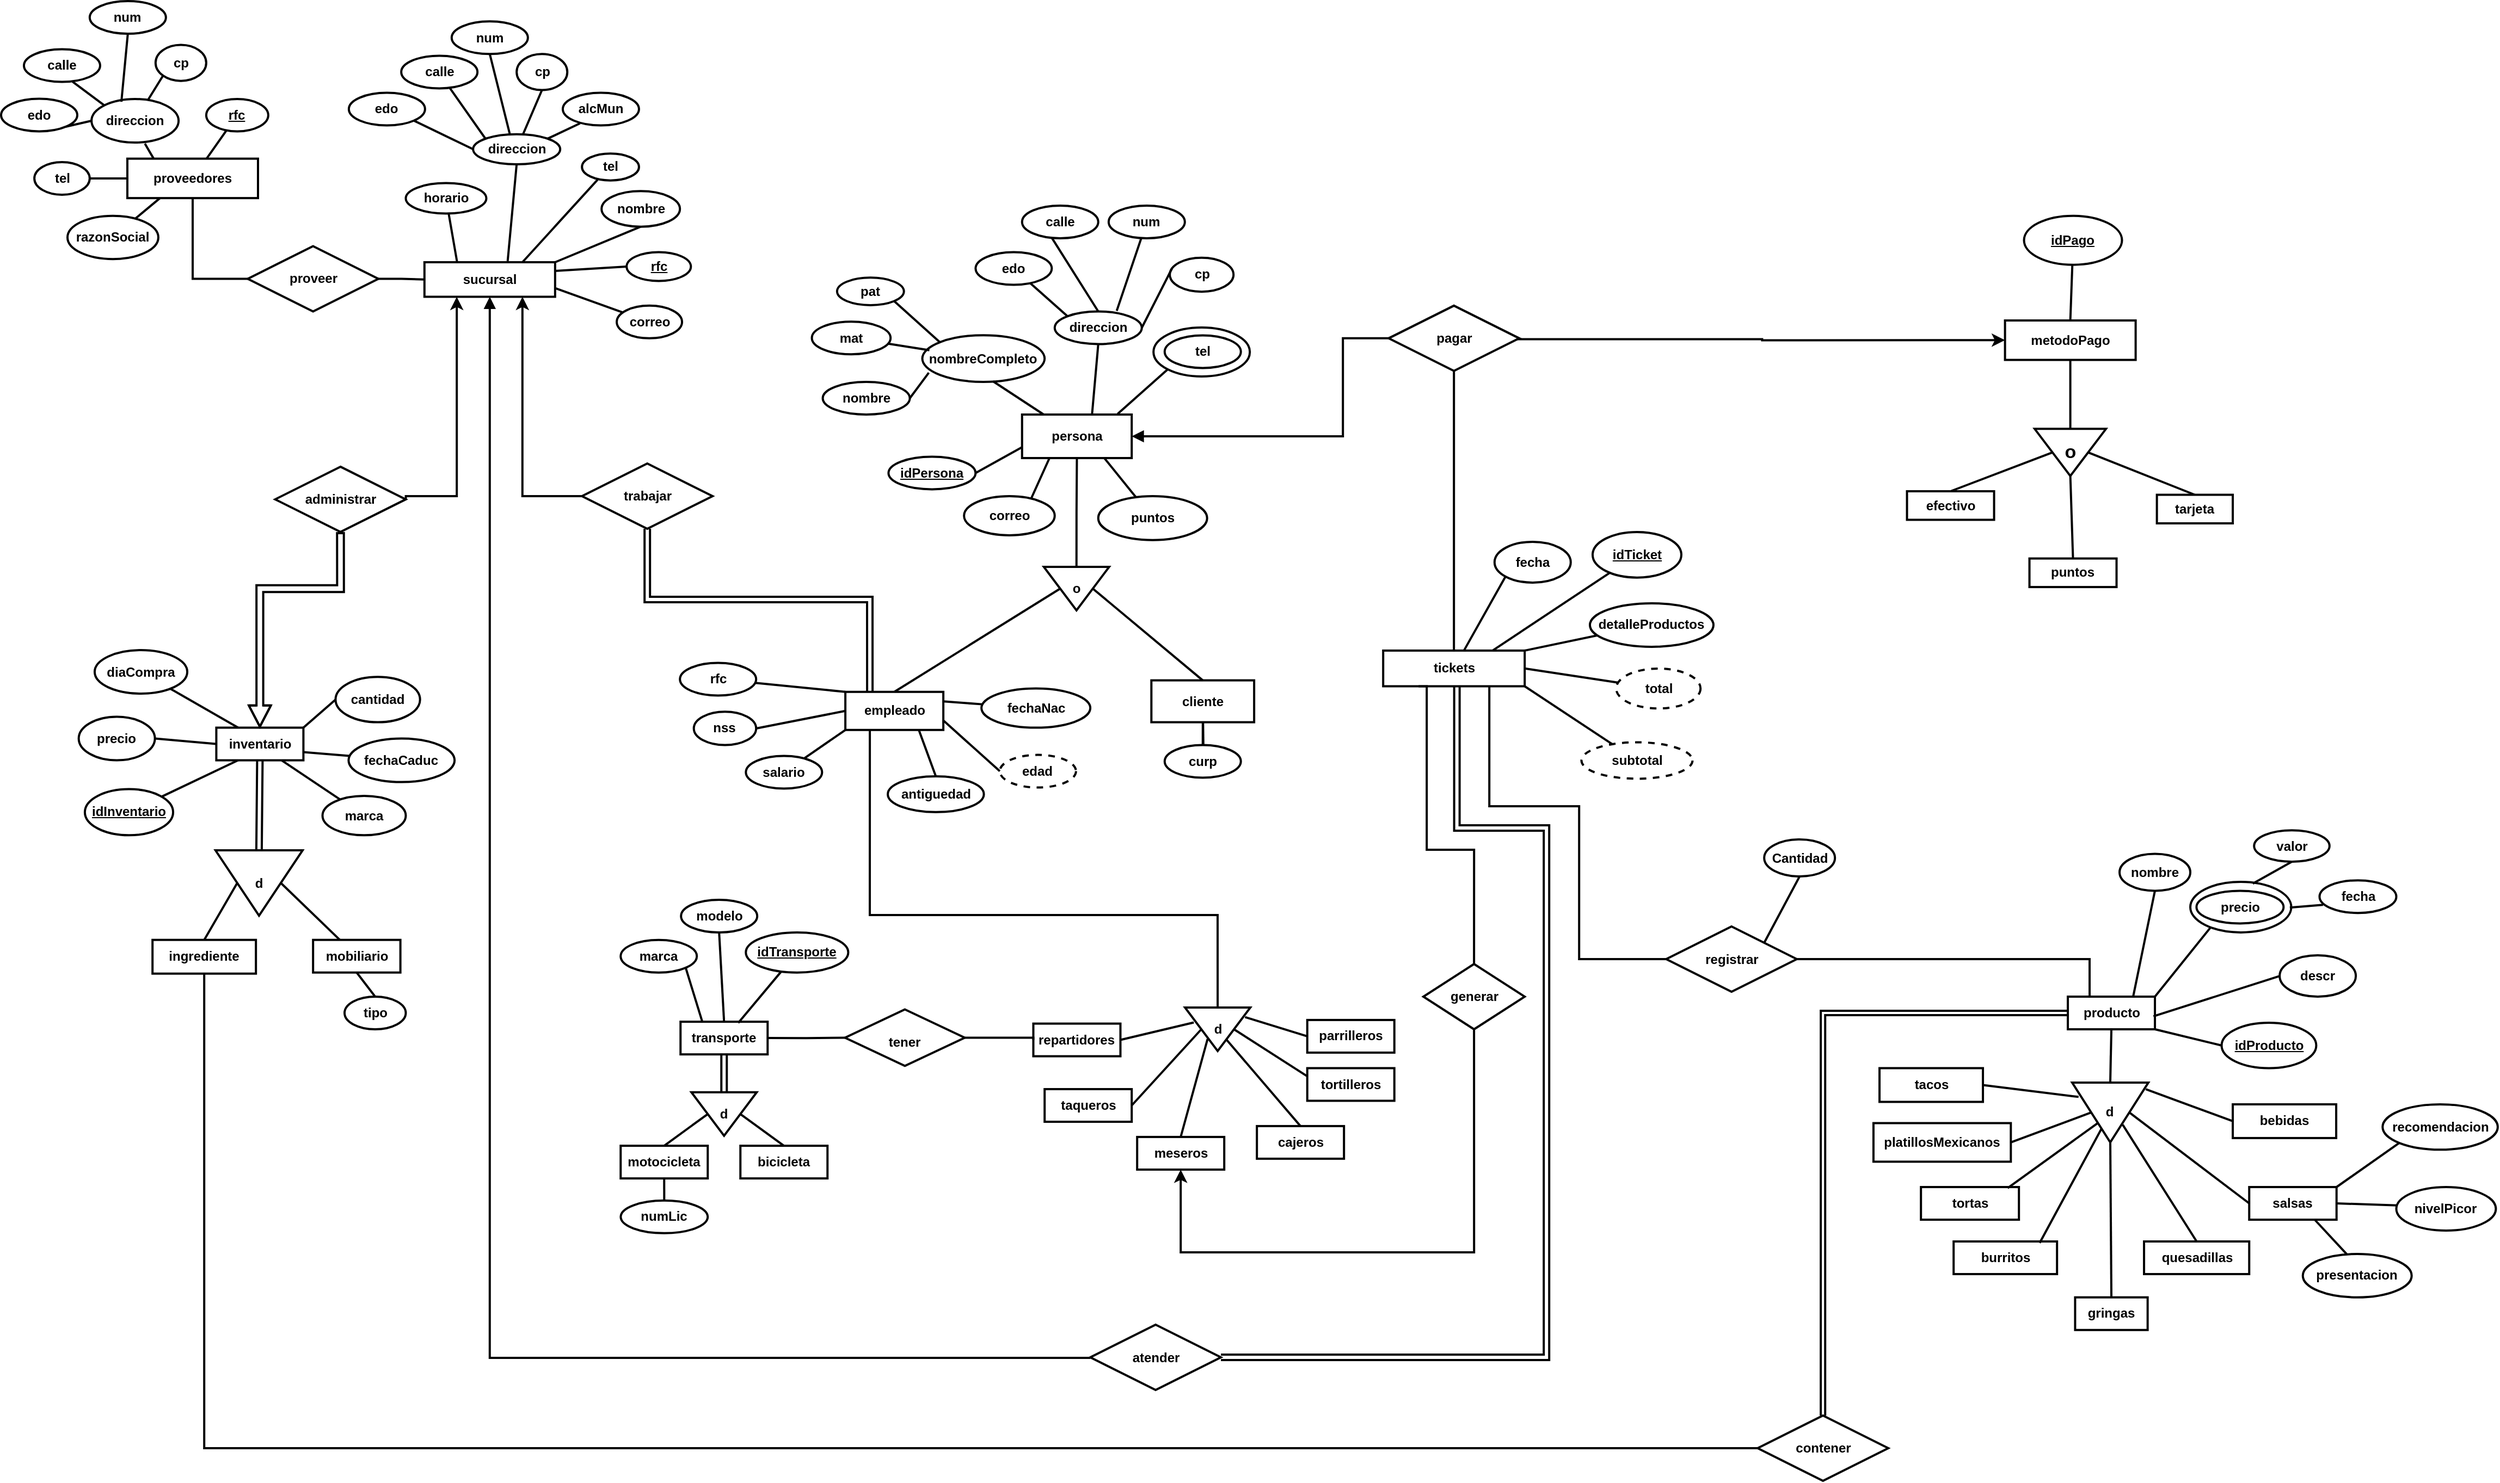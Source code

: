 <mxfile version="20.0.1" type="google"><diagram id="iR_wZZyPghaJiHJnA72X" name="Page-1"><mxGraphModel grid="1" page="1" gridSize="10" guides="1" tooltips="1" connect="1" arrows="1" fold="1" pageScale="1" pageWidth="827" pageHeight="1169" math="0" shadow="0"><root><mxCell id="0"/><mxCell id="1" parent="0"/><mxCell id="XJieXbjkl9yUIOfmKj6B-5" style="edgeStyle=none;rounded=0;orthogonalLoop=1;jettySize=auto;html=1;endArrow=none;endFill=0;strokeWidth=2;startArrow=none;exitX=0.5;exitY=0;exitDx=0;exitDy=0;entryX=1;entryY=0;entryDx=0;entryDy=0;" edge="1" parent="1" source="XJieXbjkl9yUIOfmKj6B-6" target="XJieXbjkl9yUIOfmKj6B-2"><mxGeometry relative="1" as="geometry"><mxPoint x="2057.939" y="-251.307" as="sourcePoint"/><mxPoint x="2064.17" y="-288.45" as="targetPoint"/></mxGeometry></mxCell><mxCell id="085r7L5pDX9f_1sIIQ-Q-12" value="tickets" style="rounded=0;whiteSpace=wrap;html=1;fontStyle=1;strokeWidth=2;" vertex="1" parent="1"><mxGeometry x="1309.59" y="-533.06" width="130" height="32.79" as="geometry"/></mxCell><mxCell id="XJieXbjkl9yUIOfmKj6B-28" value="" style="ellipse;whiteSpace=wrap;html=1;strokeWidth=2;fontStyle=1;" vertex="1" parent="1"><mxGeometry x="2051.01" y="-320.55" width="92.74" height="46.51" as="geometry"/></mxCell><mxCell id="085r7L5pDX9f_1sIIQ-Q-13" value="idTicket" style="ellipse;whiteSpace=wrap;html=1;fontStyle=5;strokeWidth=2;" vertex="1" parent="1"><mxGeometry x="1501.98" y="-642.06" width="81.5" height="41.88" as="geometry"/></mxCell><mxCell id="085r7L5pDX9f_1sIIQ-Q-14" value="" style="endArrow=none;html=1;rounded=0;exitX=0.776;exitY=-0.008;exitDx=0;exitDy=0;fontStyle=1;strokeWidth=2;exitPerimeter=0;" edge="1" parent="1" source="085r7L5pDX9f_1sIIQ-Q-12" target="085r7L5pDX9f_1sIIQ-Q-13"><mxGeometry width="50" height="50" relative="1" as="geometry"><mxPoint x="1227.45" y="-752.85" as="sourcePoint"/><mxPoint x="1343.39" y="-478.15" as="targetPoint"/></mxGeometry></mxCell><mxCell id="085r7L5pDX9f_1sIIQ-Q-15" style="edgeStyle=none;rounded=0;orthogonalLoop=1;jettySize=auto;html=1;entryX=1;entryY=0;entryDx=0;entryDy=0;endArrow=none;endFill=0;strokeWidth=2;" edge="1" parent="1" target="085r7L5pDX9f_1sIIQ-Q-12"><mxGeometry relative="1" as="geometry"><mxPoint x="1546.98" y="-555.54" as="sourcePoint"/></mxGeometry></mxCell><mxCell id="085r7L5pDX9f_1sIIQ-Q-16" value="detalleProductos" style="ellipse;whiteSpace=wrap;html=1;fontStyle=1;strokeWidth=2;" vertex="1" parent="1"><mxGeometry x="1499.48" y="-576.54" width="113.52" height="40" as="geometry"/></mxCell><mxCell id="085r7L5pDX9f_1sIIQ-Q-17" style="edgeStyle=none;rounded=0;orthogonalLoop=1;jettySize=auto;html=1;endArrow=none;endFill=0;strokeWidth=2;exitX=0;exitY=1;exitDx=0;exitDy=0;" edge="1" parent="1" source="085r7L5pDX9f_1sIIQ-Q-18" target="085r7L5pDX9f_1sIIQ-Q-12"><mxGeometry relative="1" as="geometry"><mxPoint x="1431.58" y="-554.83" as="targetPoint"/><mxPoint x="1660.77" y="-610.562" as="sourcePoint"/></mxGeometry></mxCell><mxCell id="085r7L5pDX9f_1sIIQ-Q-18" value="&lt;div&gt;fecha&lt;/div&gt;" style="ellipse;whiteSpace=wrap;html=1;fontStyle=1;strokeWidth=2;" vertex="1" parent="1"><mxGeometry x="1411.89" y="-633.06" width="70" height="37.5" as="geometry"/></mxCell><mxCell id="085r7L5pDX9f_1sIIQ-Q-26" style="edgeStyle=none;rounded=0;orthogonalLoop=1;jettySize=auto;html=1;entryX=1;entryY=0.5;entryDx=0;entryDy=0;endArrow=none;endFill=0;strokeWidth=2;" edge="1" parent="1" source="085r7L5pDX9f_1sIIQ-Q-27" target="085r7L5pDX9f_1sIIQ-Q-12"><mxGeometry relative="1" as="geometry"><mxPoint x="1467.98" y="-474.6" as="targetPoint"/></mxGeometry></mxCell><mxCell id="085r7L5pDX9f_1sIIQ-Q-27" value="total" style="ellipse;whiteSpace=wrap;html=1;fontStyle=1;strokeWidth=2;dashed=1;" vertex="1" parent="1"><mxGeometry x="1523.59" y="-516.53" width="77.52" height="36.63" as="geometry"/></mxCell><mxCell id="085r7L5pDX9f_1sIIQ-Q-83" value="&lt;span&gt;cliente&lt;/span&gt;" style="rounded=0;whiteSpace=wrap;html=1;strokeWidth=2;fontStyle=1" vertex="1" parent="1"><mxGeometry x="1096.66" y="-505.7" width="94.4" height="38.48" as="geometry"/></mxCell><mxCell id="085r7L5pDX9f_1sIIQ-Q-84" value="nombreCompleto" style="ellipse;whiteSpace=wrap;html=1;strokeWidth=2;fontStyle=1" vertex="1" parent="1"><mxGeometry x="886.23" y="-822.89" width="112.36" height="42.89" as="geometry"/></mxCell><mxCell id="085r7L5pDX9f_1sIIQ-Q-85" value="tel" style="ellipse;whiteSpace=wrap;html=1;strokeWidth=2;fontStyle=1" vertex="1" parent="1"><mxGeometry x="1108.86" y="-822.78" width="70" height="30" as="geometry"/></mxCell><mxCell id="085r7L5pDX9f_1sIIQ-Q-86" value="" style="endArrow=none;html=1;rounded=0;entryX=0.579;entryY=0.988;entryDx=0;entryDy=0;strokeWidth=2;fontStyle=1;entryPerimeter=0;" edge="1" parent="1" source="SogFUWB5bUIa1BBWZgyN-3" target="085r7L5pDX9f_1sIIQ-Q-84"><mxGeometry width="50" height="50" relative="1" as="geometry"><mxPoint x="1143.59" y="-820" as="sourcePoint"/><mxPoint x="1473.63" y="-855" as="targetPoint"/></mxGeometry></mxCell><mxCell id="085r7L5pDX9f_1sIIQ-Q-87" value="" style="endArrow=none;html=1;rounded=0;entryX=0.5;entryY=1;entryDx=0;entryDy=0;strokeWidth=2;fontStyle=1;exitX=0.637;exitY=0.032;exitDx=0;exitDy=0;exitPerimeter=0;" edge="1" parent="1" source="SogFUWB5bUIa1BBWZgyN-3" target="085r7L5pDX9f_1sIIQ-Q-89"><mxGeometry width="50" height="50" relative="1" as="geometry"><mxPoint x="1233.59" y="-800" as="sourcePoint"/><mxPoint x="1443.63" y="-925" as="targetPoint"/></mxGeometry></mxCell><mxCell id="085r7L5pDX9f_1sIIQ-Q-88" value="" style="endArrow=none;html=1;rounded=0;strokeWidth=2;fontStyle=1;entryX=0;entryY=1;entryDx=0;entryDy=0;exitX=0.872;exitY=-0.016;exitDx=0;exitDy=0;exitPerimeter=0;" edge="1" parent="1" source="SogFUWB5bUIa1BBWZgyN-3" target="085r7L5pDX9f_1sIIQ-Q-106"><mxGeometry width="50" height="50" relative="1" as="geometry"><mxPoint x="1273.59" y="-800" as="sourcePoint"/><mxPoint x="1325.82" y="-587.5" as="targetPoint"/></mxGeometry></mxCell><mxCell id="085r7L5pDX9f_1sIIQ-Q-89" value="direccion" style="ellipse;whiteSpace=wrap;html=1;strokeWidth=2;fontStyle=1" vertex="1" parent="1"><mxGeometry x="1007.86" y="-844.74" width="80" height="30" as="geometry"/></mxCell><mxCell id="085r7L5pDX9f_1sIIQ-Q-90" value="edo" style="ellipse;whiteSpace=wrap;html=1;strokeWidth=2;fontStyle=1" vertex="1" parent="1"><mxGeometry x="935.17" y="-899.23" width="70" height="30" as="geometry"/></mxCell><mxCell id="085r7L5pDX9f_1sIIQ-Q-91" value="cp" style="ellipse;whiteSpace=wrap;html=1;strokeWidth=2;fontStyle=1" vertex="1" parent="1"><mxGeometry x="1113.59" y="-894.18" width="58.52" height="31.25" as="geometry"/></mxCell><mxCell id="085r7L5pDX9f_1sIIQ-Q-92" value="num" style="ellipse;whiteSpace=wrap;html=1;strokeWidth=2;fontStyle=1" vertex="1" parent="1"><mxGeometry x="1057.41" y="-942.05" width="70" height="30" as="geometry"/></mxCell><mxCell id="085r7L5pDX9f_1sIIQ-Q-93" value="" style="endArrow=none;html=1;rounded=0;strokeWidth=2;fontStyle=1;exitX=0;exitY=0;exitDx=0;exitDy=0;" edge="1" parent="1" source="085r7L5pDX9f_1sIIQ-Q-89" target="085r7L5pDX9f_1sIIQ-Q-90"><mxGeometry width="50" height="50" relative="1" as="geometry"><mxPoint x="993.59" y="-880" as="sourcePoint"/><mxPoint x="1093.44" y="-862.56" as="targetPoint"/></mxGeometry></mxCell><mxCell id="085r7L5pDX9f_1sIIQ-Q-94" value="" style="endArrow=none;html=1;rounded=0;exitX=1;exitY=0.5;exitDx=0;exitDy=0;entryX=0.033;entryY=0.322;entryDx=0;entryDy=0;strokeWidth=2;fontStyle=1;entryPerimeter=0;" edge="1" parent="1" source="085r7L5pDX9f_1sIIQ-Q-89" target="085r7L5pDX9f_1sIIQ-Q-91"><mxGeometry width="50" height="50" relative="1" as="geometry"><mxPoint x="1104.13" y="-790.06" as="sourcePoint"/><mxPoint x="1214.13" y="-835.06" as="targetPoint"/></mxGeometry></mxCell><mxCell id="085r7L5pDX9f_1sIIQ-Q-95" value="" style="endArrow=none;html=1;rounded=0;exitX=0.5;exitY=0;exitDx=0;exitDy=0;entryX=0.385;entryY=0.967;entryDx=0;entryDy=0;strokeWidth=2;fontStyle=1;entryPerimeter=0;" edge="1" parent="1" source="085r7L5pDX9f_1sIIQ-Q-89" target="085r7L5pDX9f_1sIIQ-Q-97"><mxGeometry width="50" height="50" relative="1" as="geometry"><mxPoint x="1064.13" y="-790.06" as="sourcePoint"/><mxPoint x="1224.13" y="-790.06" as="targetPoint"/></mxGeometry></mxCell><mxCell id="085r7L5pDX9f_1sIIQ-Q-96" value="" style="endArrow=none;html=1;rounded=0;strokeWidth=2;fontStyle=1;exitX=0.712;exitY=-0.019;exitDx=0;exitDy=0;exitPerimeter=0;" edge="1" parent="1" source="085r7L5pDX9f_1sIIQ-Q-89" target="085r7L5pDX9f_1sIIQ-Q-92"><mxGeometry width="50" height="50" relative="1" as="geometry"><mxPoint x="1103.59" y="-880" as="sourcePoint"/><mxPoint x="1224.13" y="-760.06" as="targetPoint"/></mxGeometry></mxCell><mxCell id="085r7L5pDX9f_1sIIQ-Q-97" value="calle" style="ellipse;whiteSpace=wrap;html=1;strokeWidth=2;fontStyle=1" vertex="1" parent="1"><mxGeometry x="977.86" y="-942.05" width="70" height="30" as="geometry"/></mxCell><mxCell id="085r7L5pDX9f_1sIIQ-Q-98" value="pat" style="ellipse;whiteSpace=wrap;html=1;strokeWidth=2;fontStyle=1" vertex="1" parent="1"><mxGeometry x="807.93" y="-875.82" width="61.41" height="25.26" as="geometry"/></mxCell><mxCell id="085r7L5pDX9f_1sIIQ-Q-99" value="mat" style="ellipse;whiteSpace=wrap;html=1;strokeWidth=2;fontStyle=1" vertex="1" parent="1"><mxGeometry x="784.77" y="-835.39" width="72.32" height="30" as="geometry"/></mxCell><mxCell id="085r7L5pDX9f_1sIIQ-Q-100" value="" style="endArrow=none;html=1;rounded=0;entryX=1;entryY=1;entryDx=0;entryDy=0;strokeWidth=2;fontStyle=1;exitX=0;exitY=0;exitDx=0;exitDy=0;" edge="1" parent="1" source="085r7L5pDX9f_1sIIQ-Q-84" target="085r7L5pDX9f_1sIIQ-Q-98"><mxGeometry width="50" height="50" relative="1" as="geometry"><mxPoint x="1060.45" y="-805.43" as="sourcePoint"/><mxPoint x="1147.82" y="-900.82" as="targetPoint"/></mxGeometry></mxCell><mxCell id="085r7L5pDX9f_1sIIQ-Q-101" value="" style="endArrow=none;html=1;rounded=0;exitX=0.053;exitY=0.803;exitDx=0;exitDy=0;entryX=1;entryY=0.5;entryDx=0;entryDy=0;strokeWidth=2;fontStyle=1;exitPerimeter=0;" edge="1" parent="1" source="085r7L5pDX9f_1sIIQ-Q-84" target="085r7L5pDX9f_1sIIQ-Q-103"><mxGeometry width="50" height="50" relative="1" as="geometry"><mxPoint x="1027.946" y="-801.373" as="sourcePoint"/><mxPoint x="1157.82" y="-855.82" as="targetPoint"/></mxGeometry></mxCell><mxCell id="085r7L5pDX9f_1sIIQ-Q-102" value="" style="endArrow=none;html=1;rounded=0;strokeWidth=2;fontStyle=1;exitX=0.058;exitY=0.321;exitDx=0;exitDy=0;exitPerimeter=0;" edge="1" parent="1" source="085r7L5pDX9f_1sIIQ-Q-84" target="085r7L5pDX9f_1sIIQ-Q-99"><mxGeometry width="50" height="50" relative="1" as="geometry"><mxPoint x="1040.22" y="-805.82" as="sourcePoint"/><mxPoint x="1157.82" y="-825.82" as="targetPoint"/></mxGeometry></mxCell><mxCell id="085r7L5pDX9f_1sIIQ-Q-103" value="nombre" style="ellipse;whiteSpace=wrap;html=1;strokeWidth=2;fontStyle=1" vertex="1" parent="1"><mxGeometry x="794.77" y="-780" width="80" height="30" as="geometry"/></mxCell><mxCell id="SxGWt3_ggHxSfkZewR2r-16" value="" style="edgeStyle=orthogonalEdgeStyle;rounded=0;orthogonalLoop=1;jettySize=auto;html=1;endArrow=none;endFill=0;strokeWidth=2;" edge="1" parent="1" source="085r7L5pDX9f_1sIIQ-Q-104" target="085r7L5pDX9f_1sIIQ-Q-83"><mxGeometry relative="1" as="geometry"/></mxCell><mxCell id="085r7L5pDX9f_1sIIQ-Q-104" value="&lt;p style=&quot;line-height: 1.2&quot;&gt;curp&lt;br&gt;&lt;/p&gt;" style="ellipse;whiteSpace=wrap;html=1;strokeWidth=2;fontStyle=1" vertex="1" parent="1"><mxGeometry x="1108.86" y="-446.22" width="70" height="30" as="geometry"/></mxCell><mxCell id="085r7L5pDX9f_1sIIQ-Q-105" value="" style="endArrow=none;html=1;rounded=0;strokeWidth=2;fontStyle=1" edge="1" parent="1" source="085r7L5pDX9f_1sIIQ-Q-83" target="085r7L5pDX9f_1sIIQ-Q-104"><mxGeometry width="50" height="50" relative="1" as="geometry"><mxPoint x="1291.68" y="-927.5" as="sourcePoint"/><mxPoint x="1313.18" y="-722.5" as="targetPoint"/></mxGeometry></mxCell><mxCell id="085r7L5pDX9f_1sIIQ-Q-106" value="" style="ellipse;whiteSpace=wrap;html=1;fillColor=none;strokeWidth=2;" vertex="1" parent="1"><mxGeometry x="1098.59" y="-830" width="88.52" height="45" as="geometry"/></mxCell><mxCell id="nxlOG0FfaxAlOg9LqHtD-63" style="edgeStyle=orthogonalEdgeStyle;rounded=0;orthogonalLoop=1;jettySize=auto;html=1;endArrow=none;endFill=0;strokeWidth=2;entryX=0.5;entryY=1;entryDx=0;entryDy=0;exitX=0.25;exitY=0;exitDx=0;exitDy=0;startArrow=none;startFill=0;shape=link;" edge="1" parent="1" source="085r7L5pDX9f_1sIIQ-Q-141" target="nxlOG0FfaxAlOg9LqHtD-64"><mxGeometry relative="1" as="geometry"><mxPoint x="633.59" y="-30" as="targetPoint"/><Array as="points"><mxPoint x="838.59" y="-580"/><mxPoint x="633.59" y="-580"/></Array></mxGeometry></mxCell><mxCell id="zCQapQigVbtnkVApawze-43" style="edgeStyle=orthogonalEdgeStyle;rounded=0;orthogonalLoop=1;jettySize=auto;html=1;exitX=0.25;exitY=1;exitDx=0;exitDy=0;entryX=0;entryY=0.5;entryDx=0;entryDy=0;endArrow=none;endFill=0;strokeWidth=2;" edge="1" parent="1" source="085r7L5pDX9f_1sIIQ-Q-141" target="085r7L5pDX9f_1sIIQ-Q-173"><mxGeometry relative="1" as="geometry"><Array as="points"><mxPoint x="838.59" y="-290"/><mxPoint x="1157.59" y="-290"/></Array></mxGeometry></mxCell><mxCell id="085r7L5pDX9f_1sIIQ-Q-141" value="empleado" style="rounded=0;whiteSpace=wrap;html=1;strokeWidth=2;fontStyle=1" vertex="1" parent="1"><mxGeometry x="815.54" y="-495.11" width="90" height="35" as="geometry"/></mxCell><mxCell id="085r7L5pDX9f_1sIIQ-Q-162" value="rfc" style="ellipse;whiteSpace=wrap;html=1;strokeWidth=2;fontStyle=1" vertex="1" parent="1"><mxGeometry x="663.59" y="-521.74" width="70" height="30" as="geometry"/></mxCell><mxCell id="085r7L5pDX9f_1sIIQ-Q-163" value="" style="endArrow=none;html=1;rounded=0;strokeWidth=2;fontStyle=1;exitX=0;exitY=0;exitDx=0;exitDy=0;" edge="1" parent="1" source="085r7L5pDX9f_1sIIQ-Q-141" target="085r7L5pDX9f_1sIIQ-Q-162"><mxGeometry width="50" height="50" relative="1" as="geometry"><mxPoint x="846.3" y="-456.49" as="sourcePoint"/><mxPoint x="947.36" y="-391.54" as="targetPoint"/></mxGeometry></mxCell><mxCell id="085r7L5pDX9f_1sIIQ-Q-164" value="" style="edgeStyle=none;rounded=0;orthogonalLoop=1;jettySize=auto;html=1;endArrow=none;endFill=0;strokeWidth=2;entryX=0;entryY=1;entryDx=0;entryDy=0;" edge="1" parent="1" source="085r7L5pDX9f_1sIIQ-Q-165" target="085r7L5pDX9f_1sIIQ-Q-141"><mxGeometry relative="1" as="geometry"><mxPoint x="835.54" y="-443.06" as="targetPoint"/></mxGeometry></mxCell><mxCell id="085r7L5pDX9f_1sIIQ-Q-165" value="salario" style="ellipse;whiteSpace=wrap;html=1;strokeWidth=2;fontStyle=1" vertex="1" parent="1"><mxGeometry x="724.16" y="-436.22" width="70" height="30" as="geometry"/></mxCell><mxCell id="085r7L5pDX9f_1sIIQ-Q-166" value="fechaNac" style="ellipse;whiteSpace=wrap;html=1;strokeWidth=2;fontStyle=1" vertex="1" parent="1"><mxGeometry x="940.56" y="-498.22" width="100" height="36" as="geometry"/></mxCell><mxCell id="085r7L5pDX9f_1sIIQ-Q-167" value="" style="endArrow=none;html=1;rounded=0;strokeWidth=2;fontStyle=1;exitX=1;exitY=0.25;exitDx=0;exitDy=0;" edge="1" parent="1" source="085r7L5pDX9f_1sIIQ-Q-141" target="085r7L5pDX9f_1sIIQ-Q-166"><mxGeometry width="50" height="50" relative="1" as="geometry"><mxPoint x="925.54" y="-524.06" as="sourcePoint"/><mxPoint x="1207.36" y="-522.54" as="targetPoint"/></mxGeometry></mxCell><mxCell id="085r7L5pDX9f_1sIIQ-Q-168" value="edad" style="ellipse;whiteSpace=wrap;html=1;strokeWidth=2;fontStyle=1;dashed=1;" vertex="1" parent="1"><mxGeometry x="957.41" y="-437.22" width="70" height="30" as="geometry"/></mxCell><mxCell id="085r7L5pDX9f_1sIIQ-Q-171" value="parrilleros" style="rounded=0;whiteSpace=wrap;html=1;fontStyle=1;strokeWidth=2;" vertex="1" parent="1"><mxGeometry x="1239.86" y="-193.55" width="80" height="30" as="geometry"/></mxCell><mxCell id="085r7L5pDX9f_1sIIQ-Q-173" value="&lt;b&gt;d&lt;/b&gt;" style="triangle;whiteSpace=wrap;html=1;strokeWidth=2;fillColor=none;rotation=90;align=center;verticalAlign=middle;horizontal=0;" vertex="1" parent="1"><mxGeometry x="1137.54" y="-215.0" width="40" height="60" as="geometry"/></mxCell><mxCell id="085r7L5pDX9f_1sIIQ-Q-174" value="" style="rounded=0;orthogonalLoop=1;jettySize=auto;html=1;exitX=0;exitY=0.5;exitDx=0;exitDy=0;endArrow=none;endFill=0;strokeWidth=2;entryX=0.22;entryY=0.08;entryDx=0;entryDy=0;entryPerimeter=0;" edge="1" parent="1" source="085r7L5pDX9f_1sIIQ-Q-171" target="085r7L5pDX9f_1sIIQ-Q-173"><mxGeometry relative="1" as="geometry"><mxPoint x="1279.23" y="-153.36" as="targetPoint"/><mxPoint x="1399.66" y="-143.53" as="sourcePoint"/></mxGeometry></mxCell><mxCell id="085r7L5pDX9f_1sIIQ-Q-176" value="" style="endArrow=none;html=1;rounded=0;exitX=1;exitY=0.75;exitDx=0;exitDy=0;strokeWidth=2;fontStyle=1;entryX=0;entryY=0.5;entryDx=0;entryDy=0;" edge="1" parent="1" source="085r7L5pDX9f_1sIIQ-Q-141" target="085r7L5pDX9f_1sIIQ-Q-168"><mxGeometry width="50" height="50" relative="1" as="geometry"><mxPoint x="943.36" y="-517.54" as="sourcePoint"/><mxPoint x="994.199" y="-623.229" as="targetPoint"/></mxGeometry></mxCell><mxCell id="085r7L5pDX9f_1sIIQ-Q-178" value="nss" style="ellipse;whiteSpace=wrap;html=1;strokeWidth=2;fontStyle=1" vertex="1" parent="1"><mxGeometry x="676.34" y="-476.84" width="57.25" height="30.62" as="geometry"/></mxCell><mxCell id="085r7L5pDX9f_1sIIQ-Q-179" value="" style="endArrow=none;html=1;rounded=0;exitX=0;exitY=0.5;exitDx=0;exitDy=0;strokeWidth=2;fontStyle=1;entryX=1;entryY=0.5;entryDx=0;entryDy=0;" edge="1" parent="1" source="085r7L5pDX9f_1sIIQ-Q-141" target="085r7L5pDX9f_1sIIQ-Q-178"><mxGeometry width="50" height="50" relative="1" as="geometry"><mxPoint x="943.36" y="-486.54" as="sourcePoint"/><mxPoint x="1016.139" y="-556.335" as="targetPoint"/></mxGeometry></mxCell><mxCell id="085r7L5pDX9f_1sIIQ-Q-180" value="antiguedad" style="ellipse;whiteSpace=wrap;html=1;strokeWidth=2;fontStyle=1" vertex="1" parent="1"><mxGeometry x="854.53" y="-417.47" width="88.25" height="32.87" as="geometry"/></mxCell><mxCell id="085r7L5pDX9f_1sIIQ-Q-181" value="" style="endArrow=none;html=1;rounded=0;strokeWidth=2;fontStyle=1;exitX=0.75;exitY=1;exitDx=0;exitDy=0;entryX=0.5;entryY=0;entryDx=0;entryDy=0;" edge="1" parent="1" source="085r7L5pDX9f_1sIIQ-Q-141" target="085r7L5pDX9f_1sIIQ-Q-180"><mxGeometry width="50" height="50" relative="1" as="geometry"><mxPoint x="939.11" y="-452.41" as="sourcePoint"/><mxPoint x="917.855" y="-391.8" as="targetPoint"/></mxGeometry></mxCell><mxCell id="085r7L5pDX9f_1sIIQ-Q-182" value="" style="endArrow=none;html=1;rounded=0;strokeWidth=2;fontStyle=1;exitX=0.25;exitY=1;exitDx=0;exitDy=0;entryX=0.743;entryY=0.048;entryDx=0;entryDy=0;entryPerimeter=0;" edge="1" parent="1" source="SogFUWB5bUIa1BBWZgyN-3" target="085r7L5pDX9f_1sIIQ-Q-183"><mxGeometry width="50" height="50" relative="1" as="geometry"><mxPoint x="981.23" y="-786.42" as="sourcePoint"/><mxPoint x="999.839" y="-700.053" as="targetPoint"/></mxGeometry></mxCell><mxCell id="085r7L5pDX9f_1sIIQ-Q-183" value="correo" style="ellipse;whiteSpace=wrap;html=1;strokeWidth=2;fontStyle=1" vertex="1" parent="1"><mxGeometry x="924.56" y="-675" width="83.3" height="36" as="geometry"/></mxCell><mxCell id="085r7L5pDX9f_1sIIQ-Q-184" value="taqueros" style="rounded=0;whiteSpace=wrap;html=1;fontStyle=1;strokeWidth=2;" vertex="1" parent="1"><mxGeometry x="998.59" y="-130.0" width="80" height="30" as="geometry"/></mxCell><mxCell id="085r7L5pDX9f_1sIIQ-Q-185" value="" style="rounded=0;orthogonalLoop=1;jettySize=auto;html=1;exitX=1;exitY=0.5;exitDx=0;exitDy=0;endArrow=none;endFill=0;strokeWidth=2;entryX=0.5;entryY=1;entryDx=0;entryDy=0;" edge="1" parent="1" source="085r7L5pDX9f_1sIIQ-Q-184" target="085r7L5pDX9f_1sIIQ-Q-173"><mxGeometry relative="1" as="geometry"><mxPoint x="1278.25" y="-104.157" as="targetPoint"/><mxPoint x="1068.66" y="-85.93" as="sourcePoint"/></mxGeometry></mxCell><mxCell id="085r7L5pDX9f_1sIIQ-Q-186" value="meseros" style="rounded=0;whiteSpace=wrap;html=1;fontStyle=1;strokeWidth=2;" vertex="1" parent="1"><mxGeometry x="1083.59" y="-86.04" width="80" height="30" as="geometry"/></mxCell><mxCell id="085r7L5pDX9f_1sIIQ-Q-187" value="" style="rounded=0;orthogonalLoop=1;jettySize=auto;html=1;exitX=0.5;exitY=0;exitDx=0;exitDy=0;endArrow=none;endFill=0;strokeWidth=2;entryX=0.722;entryY=0.654;entryDx=0;entryDy=0;entryPerimeter=0;" edge="1" parent="1" source="085r7L5pDX9f_1sIIQ-Q-186" target="085r7L5pDX9f_1sIIQ-Q-173"><mxGeometry relative="1" as="geometry"><mxPoint x="1226.16" y="-104.16" as="targetPoint"/><mxPoint x="1055.91" y="-104.36" as="sourcePoint"/></mxGeometry></mxCell><mxCell id="085r7L5pDX9f_1sIIQ-Q-188" value="cajeros" style="rounded=0;whiteSpace=wrap;html=1;fontStyle=1;strokeWidth=2;" vertex="1" parent="1"><mxGeometry x="1193.59" y="-96.04" width="80" height="30" as="geometry"/></mxCell><mxCell id="085r7L5pDX9f_1sIIQ-Q-189" value="" style="rounded=0;orthogonalLoop=1;jettySize=auto;html=1;exitX=0.5;exitY=0;exitDx=0;exitDy=0;endArrow=none;endFill=0;strokeWidth=2;" edge="1" parent="1" source="085r7L5pDX9f_1sIIQ-Q-188" target="085r7L5pDX9f_1sIIQ-Q-173"><mxGeometry relative="1" as="geometry"><mxPoint x="1275.5" y="-112.587" as="targetPoint"/><mxPoint x="1065.91" y="-94.36" as="sourcePoint"/></mxGeometry></mxCell><mxCell id="085r7L5pDX9f_1sIIQ-Q-190" value="repartidores" style="rounded=0;whiteSpace=wrap;html=1;fontStyle=1;strokeWidth=2;" vertex="1" parent="1"><mxGeometry x="988.23" y="-190.22" width="80" height="30" as="geometry"/></mxCell><mxCell id="085r7L5pDX9f_1sIIQ-Q-191" value="" style="rounded=0;orthogonalLoop=1;jettySize=auto;html=1;exitX=1;exitY=0.5;exitDx=0;exitDy=0;endArrow=none;endFill=0;strokeWidth=2;entryX=0.344;entryY=0.866;entryDx=0;entryDy=0;entryPerimeter=0;" edge="1" parent="1" source="085r7L5pDX9f_1sIIQ-Q-190" target="085r7L5pDX9f_1sIIQ-Q-173"><mxGeometry relative="1" as="geometry"><mxPoint x="1525.5" y="-112.587" as="targetPoint"/><mxPoint x="1315.91" y="-94.36" as="sourcePoint"/></mxGeometry></mxCell><mxCell id="085r7L5pDX9f_1sIIQ-Q-192" value="tortilleros" style="rounded=0;whiteSpace=wrap;html=1;fontStyle=1;strokeWidth=2;" vertex="1" parent="1"><mxGeometry x="1239.86" y="-149.28" width="80" height="30" as="geometry"/></mxCell><mxCell id="085r7L5pDX9f_1sIIQ-Q-193" value="" style="rounded=0;orthogonalLoop=1;jettySize=auto;html=1;exitX=0;exitY=0.25;exitDx=0;exitDy=0;endArrow=none;endFill=0;strokeWidth=2;entryX=0.5;entryY=0;entryDx=0;entryDy=0;" edge="1" parent="1" source="085r7L5pDX9f_1sIIQ-Q-192" target="085r7L5pDX9f_1sIIQ-Q-173"><mxGeometry relative="1" as="geometry"><mxPoint x="1292.39" y="-144.68" as="targetPoint"/><mxPoint x="1325.91" y="-84.36" as="sourcePoint"/></mxGeometry></mxCell><mxCell id="085r7L5pDX9f_1sIIQ-Q-194" value="numLic" style="ellipse;whiteSpace=wrap;html=1;strokeWidth=2;fontStyle=1" vertex="1" parent="1"><mxGeometry x="609.19" y="-27.57" width="79.94" height="30" as="geometry"/></mxCell><mxCell id="085r7L5pDX9f_1sIIQ-Q-195" value="" style="endArrow=none;html=1;rounded=0;exitX=0.5;exitY=1;exitDx=0;exitDy=0;strokeWidth=2;fontStyle=1;entryX=0.5;entryY=0;entryDx=0;entryDy=0;" edge="1" parent="1" source="085r7L5pDX9f_1sIIQ-Q-199" target="085r7L5pDX9f_1sIIQ-Q-194"><mxGeometry width="50" height="50" relative="1" as="geometry"><mxPoint x="353.2" y="-159.33" as="sourcePoint"/><mxPoint x="413.479" y="-236.625" as="targetPoint"/></mxGeometry></mxCell><mxCell id="SxGWt3_ggHxSfkZewR2r-9" style="edgeStyle=orthogonalEdgeStyle;rounded=0;orthogonalLoop=1;jettySize=auto;html=1;exitX=1;exitY=0.5;exitDx=0;exitDy=0;entryX=0;entryY=0.5;entryDx=0;entryDy=0;endArrow=none;endFill=0;strokeWidth=2;" edge="1" parent="1" source="085r7L5pDX9f_1sIIQ-Q-196" target="eWMa2x4c-dLYOSoEAQkx-64"><mxGeometry relative="1" as="geometry"/></mxCell><mxCell id="085r7L5pDX9f_1sIIQ-Q-196" value="transporte" style="rounded=0;whiteSpace=wrap;html=1;fontStyle=1;strokeWidth=2;" vertex="1" parent="1"><mxGeometry x="664.13" y="-191.94" width="80" height="30" as="geometry"/></mxCell><mxCell id="085r7L5pDX9f_1sIIQ-Q-197" value="" style="endArrow=none;html=1;rounded=0;exitX=0;exitY=0.5;exitDx=0;exitDy=0;strokeWidth=2;shape=link;entryX=0.5;entryY=1;entryDx=0;entryDy=0;" edge="1" parent="1" source="085r7L5pDX9f_1sIIQ-Q-198" target="085r7L5pDX9f_1sIIQ-Q-196"><mxGeometry width="50" height="50" relative="1" as="geometry"><mxPoint x="710.73" y="-41.36" as="sourcePoint"/><mxPoint x="704.055" y="-138.94" as="targetPoint"/></mxGeometry></mxCell><mxCell id="085r7L5pDX9f_1sIIQ-Q-198" value="&lt;b&gt;d&lt;/b&gt;" style="triangle;whiteSpace=wrap;html=1;strokeWidth=2;fillColor=none;rotation=90;align=center;verticalAlign=middle;horizontal=0;" vertex="1" parent="1"><mxGeometry x="684.13" y="-137.11" width="40" height="60" as="geometry"/></mxCell><mxCell id="085r7L5pDX9f_1sIIQ-Q-199" value="motocicleta" style="rounded=0;whiteSpace=wrap;html=1;fontStyle=1;strokeWidth=2;" vertex="1" parent="1"><mxGeometry x="609.13" y="-77.94" width="80" height="30" as="geometry"/></mxCell><mxCell id="085r7L5pDX9f_1sIIQ-Q-200" value="" style="rounded=0;orthogonalLoop=1;jettySize=auto;html=1;exitX=0.5;exitY=0;exitDx=0;exitDy=0;endArrow=none;endFill=0;strokeWidth=2;entryX=0.5;entryY=1;entryDx=0;entryDy=0;" edge="1" parent="1" source="085r7L5pDX9f_1sIIQ-Q-199" target="085r7L5pDX9f_1sIIQ-Q-198"><mxGeometry relative="1" as="geometry"><mxPoint x="664.13" y="-54.94" as="targetPoint"/><mxPoint x="507.13" y="-34.62" as="sourcePoint"/></mxGeometry></mxCell><mxCell id="085r7L5pDX9f_1sIIQ-Q-202" value="bicicleta" style="rounded=0;whiteSpace=wrap;html=1;fontStyle=1;strokeWidth=2;" vertex="1" parent="1"><mxGeometry x="719.13" y="-77.94" width="80" height="30" as="geometry"/></mxCell><mxCell id="085r7L5pDX9f_1sIIQ-Q-203" value="" style="rounded=0;orthogonalLoop=1;jettySize=auto;html=1;endArrow=none;endFill=0;strokeWidth=2;entryX=0.5;entryY=0;entryDx=0;entryDy=0;exitX=0.5;exitY=0;exitDx=0;exitDy=0;" edge="1" parent="1" source="085r7L5pDX9f_1sIIQ-Q-202" target="085r7L5pDX9f_1sIIQ-Q-198"><mxGeometry relative="1" as="geometry"><mxPoint x="744.13" y="-74.94" as="targetPoint"/><mxPoint x="754.13" y="-34.94" as="sourcePoint"/></mxGeometry></mxCell><mxCell id="085r7L5pDX9f_1sIIQ-Q-207" value="&lt;div&gt;marca&lt;/div&gt;" style="ellipse;whiteSpace=wrap;html=1;strokeWidth=2;fontStyle=1" vertex="1" parent="1"><mxGeometry x="609.13" y="-267.16" width="70" height="30" as="geometry"/></mxCell><mxCell id="085r7L5pDX9f_1sIIQ-Q-208" value="" style="endArrow=none;html=1;rounded=0;strokeWidth=2;fontStyle=1;entryX=1;entryY=1;entryDx=0;entryDy=0;exitX=0.25;exitY=0;exitDx=0;exitDy=0;" edge="1" parent="1" source="085r7L5pDX9f_1sIIQ-Q-196" target="085r7L5pDX9f_1sIIQ-Q-207"><mxGeometry width="50" height="50" relative="1" as="geometry"><mxPoint x="680.482" y="-181.82" as="sourcePoint"/><mxPoint x="837.659" y="-352.315" as="targetPoint"/></mxGeometry></mxCell><mxCell id="085r7L5pDX9f_1sIIQ-Q-209" value="&lt;div&gt;modelo&lt;/div&gt;" style="ellipse;whiteSpace=wrap;html=1;strokeWidth=2;fontStyle=1" vertex="1" parent="1"><mxGeometry x="664.59" y="-304.04" width="70" height="30" as="geometry"/></mxCell><mxCell id="085r7L5pDX9f_1sIIQ-Q-210" value="" style="endArrow=none;html=1;rounded=0;strokeWidth=2;fontStyle=1;entryX=0.5;entryY=1;entryDx=0;entryDy=0;exitX=0.5;exitY=0;exitDx=0;exitDy=0;" edge="1" parent="1" source="085r7L5pDX9f_1sIIQ-Q-196" target="085r7L5pDX9f_1sIIQ-Q-209"><mxGeometry width="50" height="50" relative="1" as="geometry"><mxPoint x="704.055" y="-181.82" as="sourcePoint"/><mxPoint x="704.13" y="-224.94" as="targetPoint"/></mxGeometry></mxCell><mxCell id="085r7L5pDX9f_1sIIQ-Q-211" value="&lt;u&gt;idTransporte&lt;/u&gt;" style="ellipse;whiteSpace=wrap;html=1;strokeWidth=2;fontStyle=1" vertex="1" parent="1"><mxGeometry x="724.13" y="-274.04" width="94.07" height="36.88" as="geometry"/></mxCell><mxCell id="085r7L5pDX9f_1sIIQ-Q-212" value="" style="endArrow=none;html=1;rounded=0;strokeWidth=2;fontStyle=1;exitX=0.663;exitY=0.037;exitDx=0;exitDy=0;exitPerimeter=0;" edge="1" parent="1" source="085r7L5pDX9f_1sIIQ-Q-196" target="085r7L5pDX9f_1sIIQ-Q-211"><mxGeometry width="50" height="50" relative="1" as="geometry"><mxPoint x="727.627" y="-181.82" as="sourcePoint"/><mxPoint x="824.13" y="-164.94" as="targetPoint"/></mxGeometry></mxCell><mxCell id="085r7L5pDX9f_1sIIQ-Q-216" value="metodoPago" style="whiteSpace=wrap;html=1;align=center;strokeWidth=2;fontStyle=1" vertex="1" parent="1"><mxGeometry x="1880.8" y="-836.46" width="120" height="36.25" as="geometry"/></mxCell><mxCell id="085r7L5pDX9f_1sIIQ-Q-217" value="tarjeta" style="whiteSpace=wrap;html=1;align=center;strokeWidth=2;fontStyle=1" vertex="1" parent="1"><mxGeometry x="2020.32" y="-676.25" width="69.71" height="26.25" as="geometry"/></mxCell><mxCell id="085r7L5pDX9f_1sIIQ-Q-218" value="efectivo" style="whiteSpace=wrap;html=1;align=center;strokeWidth=2;fontStyle=1" vertex="1" parent="1"><mxGeometry x="1790.77" y="-679.5" width="80" height="26.25" as="geometry"/></mxCell><mxCell id="085r7L5pDX9f_1sIIQ-Q-220" value="" style="endArrow=none;html=1;rounded=0;strokeWidth=2;exitX=0.5;exitY=0;exitDx=0;exitDy=0;entryX=0.5;entryY=0;entryDx=0;entryDy=0;" edge="1" parent="1" source="085r7L5pDX9f_1sIIQ-Q-217" target="085r7L5pDX9f_1sIIQ-Q-228"><mxGeometry width="50" height="50" relative="1" as="geometry"><mxPoint x="1929.485" y="-637.71" as="sourcePoint"/><mxPoint x="1987.03" y="-688.96" as="targetPoint"/></mxGeometry></mxCell><mxCell id="085r7L5pDX9f_1sIIQ-Q-221" value="" style="endArrow=none;html=1;rounded=0;exitX=0.5;exitY=0;exitDx=0;exitDy=0;strokeWidth=2;entryX=0.5;entryY=1;entryDx=0;entryDy=0;" edge="1" parent="1" source="085r7L5pDX9f_1sIIQ-Q-218" target="085r7L5pDX9f_1sIIQ-Q-228"><mxGeometry width="50" height="50" relative="1" as="geometry"><mxPoint x="2112.03" y="-633.96" as="sourcePoint"/><mxPoint x="2027.03" y="-688.96" as="targetPoint"/></mxGeometry></mxCell><mxCell id="SxGWt3_ggHxSfkZewR2r-7" style="edgeStyle=none;rounded=0;orthogonalLoop=1;jettySize=auto;html=1;exitX=0;exitY=0.5;exitDx=0;exitDy=0;entryX=0.5;entryY=1;entryDx=0;entryDy=0;endArrow=none;endFill=0;strokeWidth=2;" edge="1" parent="1" source="085r7L5pDX9f_1sIIQ-Q-228" target="085r7L5pDX9f_1sIIQ-Q-216"><mxGeometry relative="1" as="geometry"/></mxCell><mxCell id="085r7L5pDX9f_1sIIQ-Q-228" value="&lt;b&gt;&lt;font style=&quot;font-size: 17px;&quot;&gt;o&lt;/font&gt;&lt;/b&gt;" style="triangle;whiteSpace=wrap;html=1;strokeWidth=2;fillColor=none;rotation=90;align=center;verticalAlign=middle;horizontal=0;" vertex="1" parent="1"><mxGeometry x="1919.18" y="-747.94" width="43.25" height="65.5" as="geometry"/></mxCell><mxCell id="t0DA2lK_lCT0Ip6g5Cev-12" style="edgeStyle=none;rounded=0;orthogonalLoop=1;jettySize=auto;html=1;startArrow=none;startFill=0;endArrow=none;endFill=0;strokeWidth=2;exitX=0.75;exitY=1;exitDx=0;exitDy=0;" edge="1" parent="1" source="SogFUWB5bUIa1BBWZgyN-3" target="t0DA2lK_lCT0Ip6g5Cev-13"><mxGeometry relative="1" as="geometry"><mxPoint x="1323.36" y="-514.92" as="targetPoint"/><mxPoint x="1259.184" y="-603.91" as="sourcePoint"/></mxGeometry></mxCell><mxCell id="085r7L5pDX9f_1sIIQ-Q-233" value="puntos" style="whiteSpace=wrap;html=1;align=center;strokeWidth=2;fontStyle=1" vertex="1" parent="1"><mxGeometry x="1903.26" y="-617.7" width="80" height="26.25" as="geometry"/></mxCell><mxCell id="085r7L5pDX9f_1sIIQ-Q-235" value="" style="endArrow=none;html=1;rounded=0;strokeWidth=2;exitX=0.5;exitY=0;exitDx=0;exitDy=0;entryX=1;entryY=0.5;entryDx=0;entryDy=0;" edge="1" parent="1" source="085r7L5pDX9f_1sIIQ-Q-233" target="085r7L5pDX9f_1sIIQ-Q-228"><mxGeometry width="50" height="50" relative="1" as="geometry"><mxPoint x="1936.53" y="-634.33" as="sourcePoint"/><mxPoint x="2000.65" y="-688.71" as="targetPoint"/></mxGeometry></mxCell><mxCell id="nxlOG0FfaxAlOg9LqHtD-110" style="shape=link;rounded=0;orthogonalLoop=1;jettySize=auto;html=1;startArrow=none;startFill=0;endArrow=classic;endFill=1;strokeWidth=2;width=3.043;edgeStyle=orthogonalEdgeStyle;entryX=0.5;entryY=0;entryDx=0;entryDy=0;exitX=0;exitY=0.5;exitDx=0;exitDy=0;" edge="1" parent="1" source="XJieXbjkl9yUIOfmKj6B-2" target="nxlOG0FfaxAlOg9LqHtD-111"><mxGeometry relative="1" as="geometry"><mxPoint x="1853.59" y="630" as="targetPoint"/><Array as="points"><mxPoint x="1713.59" y="-200"/></Array><mxPoint x="1958.59" y="-200" as="sourcePoint"/></mxGeometry></mxCell><mxCell id="XJieXbjkl9yUIOfmKj6B-2" value="producto" style="rounded=0;whiteSpace=wrap;html=1;strokeWidth=2;fontStyle=1" vertex="1" parent="1"><mxGeometry x="1938.52" y="-215" width="80" height="30" as="geometry"/></mxCell><mxCell id="XJieXbjkl9yUIOfmKj6B-4" value="idProducto" style="ellipse;whiteSpace=wrap;html=1;strokeWidth=2;fontStyle=5" vertex="1" parent="1"><mxGeometry x="2079.76" y="-191.02" width="86.95" height="41.74" as="geometry"/></mxCell><mxCell id="XJieXbjkl9yUIOfmKj6B-15" value="tortas" style="rounded=0;whiteSpace=wrap;html=1;strokeWidth=2;fontStyle=1" vertex="1" parent="1"><mxGeometry x="1803.59" y="-40" width="90" height="30" as="geometry"/></mxCell><mxCell id="XJieXbjkl9yUIOfmKj6B-6" value="precio" style="ellipse;whiteSpace=wrap;html=1;strokeWidth=2;fontStyle=1;" vertex="1" parent="1"><mxGeometry x="2056.69" y="-312.29" width="80" height="30" as="geometry"/></mxCell><mxCell id="XJieXbjkl9yUIOfmKj6B-16" value="gringas&lt;span style=&quot;color: rgba(0, 0, 0, 0); font-family: monospace; font-size: 0px; font-weight: 400; text-align: start;&quot;&gt;%3CmxGraphModel%3E%3Croot%3E%3CmxCell%20id%3D%220%22%2F%3E%3CmxCell%20id%3D%221%22%20parent%3D%220%22%2F%3E%3CmxCell%20id%3D%222%22%20value%3D%22Precio%22%20style%3D%22whiteSpace%3Dwrap%3Bhtml%3D1%3Balign%3Dcenter%3BstrokeWidth%3D2%3BfontStyle%3D1%22%20vertex%3D%221%22%20parent%3D%221%22%3E%3CmxGeometry%20x%3D%221464.25%22%20y%3D%22460%22%20width%3D%2280%22%20height%3D%2226.25%22%20as%3D%22geometry%22%2F%3E%3C%2FmxCell%3E%3C%2Froot%3E%3C%2FmxGraphModel%3E&lt;/span&gt;" style="rounded=0;whiteSpace=wrap;html=1;strokeWidth=2;fontStyle=1" vertex="1" parent="1"><mxGeometry x="1945.21" y="61.38" width="66.61" height="30" as="geometry"/></mxCell><mxCell id="XJieXbjkl9yUIOfmKj6B-19" style="edgeStyle=none;rounded=0;orthogonalLoop=1;jettySize=auto;html=1;entryX=1;entryY=0.5;entryDx=0;entryDy=0;endArrow=none;endFill=0;strokeWidth=2;exitX=0.5;exitY=0;exitDx=0;exitDy=0;" edge="1" parent="1" source="XJieXbjkl9yUIOfmKj6B-16" target="XJieXbjkl9yUIOfmKj6B-26"><mxGeometry relative="1" as="geometry"><mxPoint x="2085.07" y="38.25" as="sourcePoint"/><mxPoint x="2171.63" y="-33.43" as="targetPoint"/></mxGeometry></mxCell><mxCell id="XJieXbjkl9yUIOfmKj6B-20" value="tacos" style="rectangle;whiteSpace=wrap;html=1;strokeWidth=2;fontStyle=1" vertex="1" parent="1"><mxGeometry x="1765.52" y="-149.28" width="95" height="31" as="geometry"/></mxCell><mxCell id="XJieXbjkl9yUIOfmKj6B-21" value="burritos" style="rectangle;whiteSpace=wrap;html=1;strokeWidth=2;fontStyle=1" vertex="1" parent="1"><mxGeometry x="1833.59" y="10" width="95" height="30" as="geometry"/></mxCell><mxCell id="XJieXbjkl9yUIOfmKj6B-22" style="edgeStyle=none;rounded=0;orthogonalLoop=1;jettySize=auto;html=1;endArrow=none;endFill=0;strokeWidth=2;exitX=1;exitY=0.5;exitDx=0;exitDy=0;entryX=0.24;entryY=0.916;entryDx=0;entryDy=0;entryPerimeter=0;" edge="1" parent="1" source="XJieXbjkl9yUIOfmKj6B-20" target="XJieXbjkl9yUIOfmKj6B-26"><mxGeometry relative="1" as="geometry"><mxPoint x="2033.26" y="-1.03" as="sourcePoint"/><mxPoint x="2090.61" y="-73" as="targetPoint"/></mxGeometry></mxCell><mxCell id="XJieXbjkl9yUIOfmKj6B-23" value="" style="endArrow=none;html=1;rounded=0;strokeWidth=2;exitX=0;exitY=0.5;exitDx=0;exitDy=0;entryX=0.5;entryY=1;entryDx=0;entryDy=0;" edge="1" parent="1" source="XJieXbjkl9yUIOfmKj6B-26" target="XJieXbjkl9yUIOfmKj6B-2"><mxGeometry width="50" height="50" relative="1" as="geometry"><mxPoint x="2612.7" y="31.87" as="sourcePoint"/><mxPoint x="2140.61" y="-185" as="targetPoint"/></mxGeometry></mxCell><mxCell id="XJieXbjkl9yUIOfmKj6B-24" value="" style="endArrow=none;html=1;rounded=0;strokeWidth=2;exitX=0.885;exitY=0.032;exitDx=0;exitDy=0;entryX=0.67;entryY=0.656;entryDx=0;entryDy=0;entryPerimeter=0;exitPerimeter=0;" edge="1" parent="1" source="XJieXbjkl9yUIOfmKj6B-15" target="XJieXbjkl9yUIOfmKj6B-26"><mxGeometry width="50" height="50" relative="1" as="geometry"><mxPoint x="2389.26" y="22.62" as="sourcePoint"/><mxPoint x="1942.07" y="-35" as="targetPoint"/></mxGeometry></mxCell><mxCell id="XJieXbjkl9yUIOfmKj6B-25" value="" style="endArrow=none;html=1;rounded=0;strokeWidth=2;exitX=0.832;exitY=0.045;exitDx=0;exitDy=0;exitPerimeter=0;" edge="1" parent="1" source="XJieXbjkl9yUIOfmKj6B-21" target="XJieXbjkl9yUIOfmKj6B-26"><mxGeometry width="50" height="50" relative="1" as="geometry"><mxPoint x="2169.26" y="4.75" as="sourcePoint"/><mxPoint x="2491.2" y="-53.63" as="targetPoint"/></mxGeometry></mxCell><mxCell id="v5iCwWJwEFohOV86hPg2-1" value="" style="edgeStyle=orthogonalEdgeStyle;rounded=0;orthogonalLoop=1;jettySize=auto;html=1;endArrow=none;endFill=0;" edge="1" parent="1" source="XJieXbjkl9yUIOfmKj6B-26" target="XJieXbjkl9yUIOfmKj6B-2"><mxGeometry relative="1" as="geometry"/></mxCell><mxCell id="XJieXbjkl9yUIOfmKj6B-26" value="d" style="triangle;whiteSpace=wrap;html=1;strokeWidth=2;rotation=90;fontStyle=1;horizontal=0;" vertex="1" parent="1"><mxGeometry x="1950.03" y="-143.59" width="54.93" height="70.04" as="geometry"/></mxCell><mxCell id="eWMa2x4c-dLYOSoEAQkx-3" value="quesadillas" style="rounded=0;whiteSpace=wrap;html=1;strokeWidth=2;fontStyle=1" vertex="1" parent="1"><mxGeometry x="2008.52" y="10" width="96.61" height="30" as="geometry"/></mxCell><mxCell id="eWMa2x4c-dLYOSoEAQkx-5" value="platillosMexicanos" style="rounded=0;whiteSpace=wrap;html=1;strokeWidth=2;fontStyle=1" vertex="1" parent="1"><mxGeometry x="1759.97" y="-98.76" width="126.18" height="35.45" as="geometry"/></mxCell><mxCell id="eWMa2x4c-dLYOSoEAQkx-7" style="edgeStyle=none;rounded=0;orthogonalLoop=1;jettySize=auto;html=1;endArrow=none;endFill=0;strokeWidth=2;exitX=0.5;exitY=1;exitDx=0;exitDy=0;entryX=1;entryY=0.5;entryDx=0;entryDy=0;" edge="1" parent="1" source="XJieXbjkl9yUIOfmKj6B-26" target="eWMa2x4c-dLYOSoEAQkx-5"><mxGeometry relative="1" as="geometry"><mxPoint x="2240.39" y="-49.25" as="sourcePoint"/><mxPoint x="1872.07" y="-49" as="targetPoint"/></mxGeometry></mxCell><mxCell id="eWMa2x4c-dLYOSoEAQkx-11" style="edgeStyle=none;rounded=0;orthogonalLoop=1;jettySize=auto;html=1;endArrow=none;endFill=0;strokeWidth=2;exitX=0.112;exitY=0.034;exitDx=0;exitDy=0;exitPerimeter=0;entryX=0;entryY=0.5;entryDx=0;entryDy=0;" edge="1" parent="1" source="XJieXbjkl9yUIOfmKj6B-26" target="eWMa2x4c-dLYOSoEAQkx-12"><mxGeometry relative="1" as="geometry"><mxPoint x="2104.58" y="-79.75" as="sourcePoint"/><mxPoint x="2260.61" y="-115" as="targetPoint"/></mxGeometry></mxCell><mxCell id="eWMa2x4c-dLYOSoEAQkx-12" value="bebidas" style="rectangle;whiteSpace=wrap;html=1;strokeWidth=2;fontStyle=1" vertex="1" parent="1"><mxGeometry x="2090.03" y="-116.04" width="95" height="31" as="geometry"/></mxCell><mxCell id="eWMa2x4c-dLYOSoEAQkx-4" style="edgeStyle=none;rounded=0;orthogonalLoop=1;jettySize=auto;html=1;entryX=0.705;entryY=0.337;entryDx=0;entryDy=0;endArrow=none;endFill=0;strokeWidth=2;exitX=0.5;exitY=0;exitDx=0;exitDy=0;entryPerimeter=0;" edge="1" parent="1" source="eWMa2x4c-dLYOSoEAQkx-3" target="XJieXbjkl9yUIOfmKj6B-26"><mxGeometry relative="1" as="geometry"><mxPoint x="2240.39" y="-7.75" as="sourcePoint"/><mxPoint x="2185.76" y="-62.75" as="targetPoint"/></mxGeometry></mxCell><mxCell id="eWMa2x4c-dLYOSoEAQkx-62" value="&lt;div&gt;nombre&lt;/div&gt;" style="ellipse;whiteSpace=wrap;html=1;fontStyle=1;strokeWidth=2;" vertex="1" parent="1"><mxGeometry x="1986.01" y="-346.29" width="65" height="34" as="geometry"/></mxCell><mxCell id="eWMa2x4c-dLYOSoEAQkx-63" style="edgeStyle=none;rounded=0;orthogonalLoop=1;jettySize=auto;html=1;endArrow=none;endFill=0;strokeWidth=2;entryX=0.75;entryY=0;entryDx=0;entryDy=0;exitX=0.5;exitY=1;exitDx=0;exitDy=0;" edge="1" parent="1" source="eWMa2x4c-dLYOSoEAQkx-62" target="XJieXbjkl9yUIOfmKj6B-2"><mxGeometry relative="1" as="geometry"><mxPoint x="2205.76" y="-215.37" as="targetPoint"/><mxPoint x="1989.59" y="-310" as="sourcePoint"/></mxGeometry></mxCell><mxCell id="eWMa2x4c-dLYOSoEAQkx-66" style="edgeStyle=orthogonalEdgeStyle;rounded=0;orthogonalLoop=1;jettySize=auto;html=1;entryX=0;entryY=0.5;entryDx=0;entryDy=0;fontSize=20;strokeWidth=2;exitX=1;exitY=0.5;exitDx=0;exitDy=0;endArrow=none;endFill=0;" edge="1" parent="1" source="eWMa2x4c-dLYOSoEAQkx-64" target="085r7L5pDX9f_1sIIQ-Q-190"><mxGeometry relative="1" as="geometry"><mxPoint x="1014.91" y="-154.53" as="sourcePoint"/><Array as="points"><mxPoint x="925.59" y="-178"/><mxPoint x="988.59" y="-178"/></Array></mxGeometry></mxCell><mxCell id="eWMa2x4c-dLYOSoEAQkx-64" value="&lt;b&gt;&lt;font style=&quot;font-size: 12px;&quot;&gt;tener&lt;/font&gt;&lt;/b&gt;" style="rhombus;whiteSpace=wrap;html=1;fontSize=20;strokeWidth=2;" vertex="1" parent="1"><mxGeometry x="815.23" y="-203.22" width="110" height="51.88" as="geometry"/></mxCell><mxCell id="eWMa2x4c-dLYOSoEAQkx-68" value="sucursal" style="whiteSpace=wrap;html=1;align=center;strokeWidth=2;fontStyle=1" vertex="1" parent="1"><mxGeometry x="428.91" y="-890" width="120" height="31.76" as="geometry"/></mxCell><mxCell id="eWMa2x4c-dLYOSoEAQkx-70" value="nombre" style="ellipse;whiteSpace=wrap;html=1;strokeWidth=2;fontStyle=1" vertex="1" parent="1"><mxGeometry x="591.59" y="-955.36" width="72" height="32.68" as="geometry"/></mxCell><mxCell id="eWMa2x4c-dLYOSoEAQkx-72" value="&lt;u&gt;rfc&lt;/u&gt;" style="ellipse;whiteSpace=wrap;html=1;strokeWidth=2;fontStyle=1" vertex="1" parent="1"><mxGeometry x="614.6" y="-899.23" width="59.06" height="26.49" as="geometry"/></mxCell><mxCell id="XJieXbjkl9yUIOfmKj6B-55" value="correo" style="ellipse;whiteSpace=wrap;html=1;strokeWidth=2;fontStyle=1" vertex="1" parent="1"><mxGeometry x="605.53" y="-850.08" width="60" height="30" as="geometry"/></mxCell><mxCell id="eWMa2x4c-dLYOSoEAQkx-74" value="horario" style="ellipse;whiteSpace=wrap;html=1;strokeWidth=2;fontStyle=1" vertex="1" parent="1"><mxGeometry x="411.75" y="-962.69" width="74" height="27.95" as="geometry"/></mxCell><mxCell id="eWMa2x4c-dLYOSoEAQkx-75" value="" style="rounded=0;orthogonalLoop=1;jettySize=auto;html=1;endArrow=none;endFill=0;strokeWidth=2;entryX=0.25;entryY=0;entryDx=0;entryDy=0;" edge="1" parent="1" source="eWMa2x4c-dLYOSoEAQkx-74" target="eWMa2x4c-dLYOSoEAQkx-68"><mxGeometry relative="1" as="geometry"><mxPoint x="438.91" y="-875.428" as="targetPoint"/><mxPoint x="405.874" y="-902.218" as="sourcePoint"/></mxGeometry></mxCell><mxCell id="eWMa2x4c-dLYOSoEAQkx-79" value="tel" style="ellipse;whiteSpace=wrap;html=1;strokeWidth=2;fontStyle=1" vertex="1" parent="1"><mxGeometry x="573.59" y="-989.92" width="52.38" height="24.74" as="geometry"/></mxCell><mxCell id="eWMa2x4c-dLYOSoEAQkx-80" value="" style="rounded=0;orthogonalLoop=1;jettySize=auto;html=1;endArrow=none;endFill=0;strokeWidth=2;entryX=0.75;entryY=0;entryDx=0;entryDy=0;exitX=0.274;exitY=0.975;exitDx=0;exitDy=0;exitPerimeter=0;" edge="1" parent="1" source="eWMa2x4c-dLYOSoEAQkx-79" target="eWMa2x4c-dLYOSoEAQkx-68"><mxGeometry relative="1" as="geometry"><mxPoint x="468.91" y="-848.24" as="targetPoint"/><mxPoint x="432.59" y="-808.99" as="sourcePoint"/></mxGeometry></mxCell><mxCell id="XJieXbjkl9yUIOfmKj6B-61" value="descr" style="ellipse;whiteSpace=wrap;html=1;fontStyle=1;strokeWidth=2;" vertex="1" parent="1"><mxGeometry x="2133.07" y="-252.97" width="70" height="37.97" as="geometry"/></mxCell><mxCell id="XJieXbjkl9yUIOfmKj6B-62" style="edgeStyle=none;rounded=0;orthogonalLoop=1;jettySize=auto;html=1;endArrow=none;endFill=0;strokeWidth=2;entryX=0.983;entryY=0.603;entryDx=0;entryDy=0;exitX=0;exitY=0.5;exitDx=0;exitDy=0;entryPerimeter=0;" edge="1" parent="1" source="XJieXbjkl9yUIOfmKj6B-61" target="XJieXbjkl9yUIOfmKj6B-2"><mxGeometry relative="1" as="geometry"><mxPoint x="2064.17" y="-273.45" as="targetPoint"/><mxPoint x="2325.312" y="-153.069" as="sourcePoint"/></mxGeometry></mxCell><mxCell id="SxGWt3_ggHxSfkZewR2r-14" style="edgeStyle=orthogonalEdgeStyle;rounded=0;orthogonalLoop=1;jettySize=auto;html=1;entryX=0;entryY=0.5;entryDx=0;entryDy=0;endArrow=classic;endFill=1;strokeWidth=2;exitX=0.932;exitY=0.513;exitDx=0;exitDy=0;exitPerimeter=0;" edge="1" parent="1" source="XJieXbjkl9yUIOfmKj6B-68" target="085r7L5pDX9f_1sIIQ-Q-216"><mxGeometry relative="1" as="geometry"><mxPoint x="1572.59" y="-830" as="sourcePoint"/></mxGeometry></mxCell><mxCell id="XJieXbjkl9yUIOfmKj6B-68" value="pagar" style="shape=rhombus;perimeter=rhombusPerimeter;whiteSpace=wrap;html=1;align=center;strokeWidth=2;fontStyle=1" vertex="1" parent="1"><mxGeometry x="1314.59" y="-850.08" width="120" height="60" as="geometry"/></mxCell><mxCell id="nxlOG0FfaxAlOg9LqHtD-64" value="&lt;div&gt;&lt;b&gt;trabajar&lt;/b&gt;&lt;/div&gt;" style="shape=rhombus;perimeter=rhombusPerimeter;whiteSpace=wrap;html=1;align=center;strokeWidth=2;" vertex="1" parent="1"><mxGeometry x="573.59" y="-705" width="120" height="60" as="geometry"/></mxCell><mxCell id="XJieXbjkl9yUIOfmKj6B-71" style="edgeStyle=orthogonalEdgeStyle;rounded=0;orthogonalLoop=1;jettySize=auto;html=1;endArrow=none;endFill=0;strokeWidth=2;entryX=0;entryY=0.5;entryDx=0;entryDy=0;startArrow=block;startWidth=8.713;exitX=0.5;exitY=1;exitDx=0;exitDy=0;" edge="1" parent="1" source="eWMa2x4c-dLYOSoEAQkx-68" target="XJieXbjkl9yUIOfmKj6B-72"><mxGeometry relative="1" as="geometry"><mxPoint x="488.59" y="-860" as="sourcePoint"/><mxPoint x="1060.39" y="-679.04" as="targetPoint"/><Array as="points"><mxPoint x="488.59" y="117"/><mxPoint x="1040.59" y="117"/></Array></mxGeometry></mxCell><mxCell id="XJieXbjkl9yUIOfmKj6B-72" value="atender" style="shape=rhombus;perimeter=rhombusPerimeter;whiteSpace=wrap;html=1;align=center;strokeWidth=2;fontStyle=1" vertex="1" parent="1"><mxGeometry x="1040.56" y="86.5" width="120" height="60" as="geometry"/></mxCell><mxCell id="XJieXbjkl9yUIOfmKj6B-73" value="" style="endArrow=block;html=1;rounded=0;strokeWidth=2;endWidth=9;edgeStyle=orthogonalEdgeStyle;entryX=0.521;entryY=1.002;entryDx=0;entryDy=0;entryPerimeter=0;shape=link;" edge="1" parent="1" source="XJieXbjkl9yUIOfmKj6B-72" target="085r7L5pDX9f_1sIIQ-Q-12"><mxGeometry width="50" height="50" relative="1" as="geometry"><mxPoint x="788.39" y="-679.04" as="sourcePoint"/><mxPoint x="1783.59" y="-550" as="targetPoint"/><Array as="points"><mxPoint x="1459.59" y="117"/><mxPoint x="1459.59" y="-370"/><mxPoint x="1377.59" y="-370"/></Array></mxGeometry></mxCell><mxCell id="nxlOG0FfaxAlOg9LqHtD-74" style="edgeStyle=none;rounded=0;orthogonalLoop=1;jettySize=auto;html=1;endArrow=none;endFill=0;strokeWidth=2;startArrow=none;exitX=0;exitY=0.5;exitDx=0;exitDy=0;entryX=1;entryY=0;entryDx=0;entryDy=0;" edge="1" parent="1" source="nxlOG0FfaxAlOg9LqHtD-78" target="nxlOG0FfaxAlOg9LqHtD-75"><mxGeometry relative="1" as="geometry"><mxPoint x="115.529" y="-418.727" as="sourcePoint"/><mxPoint x="381.9" y="-469.35" as="targetPoint"/></mxGeometry></mxCell><mxCell id="nxlOG0FfaxAlOg9LqHtD-75" value="inventario" style="rounded=0;whiteSpace=wrap;html=1;strokeWidth=2;fontStyle=1" vertex="1" parent="1"><mxGeometry x="237.71" y="-462.22" width="80" height="30" as="geometry"/></mxCell><mxCell id="nxlOG0FfaxAlOg9LqHtD-76" style="edgeStyle=none;rounded=0;orthogonalLoop=1;jettySize=auto;html=1;endArrow=none;endFill=0;strokeWidth=2;entryX=1;entryY=0.75;entryDx=0;entryDy=0;" edge="1" parent="1" source="nxlOG0FfaxAlOg9LqHtD-77" target="nxlOG0FfaxAlOg9LqHtD-75"><mxGeometry relative="1" as="geometry"><mxPoint x="191.9" y="-439.35" as="targetPoint"/></mxGeometry></mxCell><mxCell id="nxlOG0FfaxAlOg9LqHtD-77" value="fechaCaduc" style="ellipse;whiteSpace=wrap;html=1;strokeWidth=2;fontStyle=1" vertex="1" parent="1"><mxGeometry x="359.2" y="-452.22" width="97.39" height="40" as="geometry"/></mxCell><mxCell id="nxlOG0FfaxAlOg9LqHtD-78" value="cantidad" style="ellipse;whiteSpace=wrap;html=1;strokeWidth=2;fontStyle=1;" vertex="1" parent="1"><mxGeometry x="347.24" y="-508.85" width="77.61" height="41.63" as="geometry"/></mxCell><mxCell id="nxlOG0FfaxAlOg9LqHtD-109" style="edgeStyle=orthogonalEdgeStyle;rounded=0;orthogonalLoop=1;jettySize=auto;html=1;exitX=0.5;exitY=1;exitDx=0;exitDy=0;startArrow=none;startFill=0;endArrow=none;endFill=0;strokeWidth=2;entryX=0;entryY=0.5;entryDx=0;entryDy=0;" edge="1" parent="1" source="nxlOG0FfaxAlOg9LqHtD-82" target="nxlOG0FfaxAlOg9LqHtD-111"><mxGeometry relative="1" as="geometry"><mxPoint x="-326.41" y="970" as="targetPoint"/><Array as="points"><mxPoint x="226.59" y="200"/></Array></mxGeometry></mxCell><mxCell id="nxlOG0FfaxAlOg9LqHtD-82" value="ingrediente" style="rectangle;whiteSpace=wrap;html=1;strokeWidth=2;fontStyle=1" vertex="1" parent="1"><mxGeometry x="179.09" y="-267.16" width="95" height="31" as="geometry"/></mxCell><mxCell id="nxlOG0FfaxAlOg9LqHtD-84" style="edgeStyle=none;rounded=0;orthogonalLoop=1;jettySize=auto;html=1;endArrow=none;endFill=0;strokeWidth=2;exitX=0.5;exitY=0;exitDx=0;exitDy=0;entryX=0.5;entryY=1;entryDx=0;entryDy=0;" edge="1" parent="1" source="nxlOG0FfaxAlOg9LqHtD-82" target="nxlOG0FfaxAlOg9LqHtD-88"><mxGeometry relative="1" as="geometry"><mxPoint x="-164.6" y="-242.38" as="sourcePoint"/><mxPoint x="-107.25" y="-314.35" as="targetPoint"/></mxGeometry></mxCell><mxCell id="nxlOG0FfaxAlOg9LqHtD-85" value="" style="endArrow=none;html=1;rounded=0;strokeWidth=2;exitX=0;exitY=0.5;exitDx=0;exitDy=0;entryX=0.5;entryY=1;entryDx=0;entryDy=0;shape=link;" edge="1" parent="1" source="nxlOG0FfaxAlOg9LqHtD-88" target="nxlOG0FfaxAlOg9LqHtD-75"><mxGeometry width="50" height="50" relative="1" as="geometry"><mxPoint x="516.5" y="-182.48" as="sourcePoint"/><mxPoint x="44.41" y="-399.35" as="targetPoint"/></mxGeometry></mxCell><mxCell id="nxlOG0FfaxAlOg9LqHtD-88" value="d" style="triangle;whiteSpace=wrap;html=1;strokeWidth=2;rotation=90;fontStyle=1;verticalAlign=middle;horizontal=0;" vertex="1" parent="1"><mxGeometry x="246.95" y="-359.48" width="60" height="80" as="geometry"/></mxCell><mxCell id="nxlOG0FfaxAlOg9LqHtD-91" style="rounded=0;orthogonalLoop=1;jettySize=auto;html=1;endArrow=none;endFill=0;strokeWidth=2;entryX=0.5;entryY=0;entryDx=0;entryDy=0;" edge="1" parent="1" source="nxlOG0FfaxAlOg9LqHtD-92" target="nxlOG0FfaxAlOg9LqHtD-88"><mxGeometry relative="1" as="geometry"><mxPoint x="165.29" y="-253.48" as="targetPoint"/></mxGeometry></mxCell><mxCell id="nxlOG0FfaxAlOg9LqHtD-92" value="mobiliario" style="rounded=0;whiteSpace=wrap;html=1;strokeWidth=2;fontStyle=1" vertex="1" parent="1"><mxGeometry x="326.59" y="-267.16" width="80.22" height="30" as="geometry"/></mxCell><mxCell id="nxlOG0FfaxAlOg9LqHtD-94" value="&lt;div&gt;diaCompra&lt;br&gt;&lt;/div&gt;" style="ellipse;whiteSpace=wrap;html=1;fontStyle=1;strokeWidth=2;" vertex="1" parent="1"><mxGeometry x="125.96" y="-533.48" width="85.07" height="40" as="geometry"/></mxCell><mxCell id="nxlOG0FfaxAlOg9LqHtD-95" style="edgeStyle=none;rounded=0;orthogonalLoop=1;jettySize=auto;html=1;endArrow=none;endFill=0;strokeWidth=2;entryX=0.25;entryY=0;entryDx=0;entryDy=0;" edge="1" parent="1" source="nxlOG0FfaxAlOg9LqHtD-94" target="nxlOG0FfaxAlOg9LqHtD-75"><mxGeometry relative="1" as="geometry"><mxPoint x="46.95" y="-463.48" as="targetPoint"/><mxPoint x="163.462" y="-433.359" as="sourcePoint"/></mxGeometry></mxCell><mxCell id="nxlOG0FfaxAlOg9LqHtD-96" style="rounded=0;orthogonalLoop=1;jettySize=auto;html=1;endArrow=none;endFill=0;strokeWidth=2;entryX=0.75;entryY=1;entryDx=0;entryDy=0;" edge="1" parent="1" source="nxlOG0FfaxAlOg9LqHtD-97" target="nxlOG0FfaxAlOg9LqHtD-75"><mxGeometry relative="1" as="geometry"><mxPoint x="21.02" y="-463.48" as="targetPoint"/></mxGeometry></mxCell><mxCell id="nxlOG0FfaxAlOg9LqHtD-97" value="marca" style="ellipse;whiteSpace=wrap;html=1;fontStyle=1;strokeWidth=2;" vertex="1" parent="1"><mxGeometry x="335.25" y="-399.48" width="76.5" height="36.12" as="geometry"/></mxCell><mxCell id="nxlOG0FfaxAlOg9LqHtD-98" style="edgeStyle=none;rounded=0;orthogonalLoop=1;jettySize=auto;html=1;exitX=1;exitY=0.5;exitDx=0;exitDy=0;entryX=0;entryY=0.5;entryDx=0;entryDy=0;endArrow=none;endFill=0;strokeWidth=2;" edge="1" parent="1" source="nxlOG0FfaxAlOg9LqHtD-99" target="nxlOG0FfaxAlOg9LqHtD-75"><mxGeometry relative="1" as="geometry"/></mxCell><mxCell id="nxlOG0FfaxAlOg9LqHtD-99" value="&lt;b&gt;precio&lt;/b&gt;" style="ellipse;whiteSpace=wrap;html=1;align=center;strokeWidth=2;" vertex="1" parent="1"><mxGeometry x="111.31" y="-472.22" width="70" height="40" as="geometry"/></mxCell><mxCell id="nxlOG0FfaxAlOg9LqHtD-100" style="edgeStyle=none;rounded=0;orthogonalLoop=1;jettySize=auto;html=1;entryX=0.25;entryY=1;entryDx=0;entryDy=0;endArrow=none;endFill=0;strokeWidth=2;" edge="1" parent="1" source="nxlOG0FfaxAlOg9LqHtD-101" target="nxlOG0FfaxAlOg9LqHtD-75"><mxGeometry relative="1" as="geometry"/></mxCell><mxCell id="nxlOG0FfaxAlOg9LqHtD-101" value="&lt;u&gt;idInventario&lt;/u&gt;" style="ellipse;whiteSpace=wrap;html=1;fontStyle=1;strokeWidth=2;" vertex="1" parent="1"><mxGeometry x="116.95" y="-405.74" width="81.08" height="42.38" as="geometry"/></mxCell><mxCell id="nxlOG0FfaxAlOg9LqHtD-102" value="" style="endArrow=classic;html=1;rounded=0;strokeWidth=2;endWidth=11.985;entryX=0.75;entryY=1;entryDx=0;entryDy=0;exitX=0;exitY=0.5;exitDx=0;exitDy=0;edgeStyle=orthogonalEdgeStyle;" edge="1" parent="1" source="nxlOG0FfaxAlOg9LqHtD-64" target="eWMa2x4c-dLYOSoEAQkx-68"><mxGeometry width="50" height="50" relative="1" as="geometry"><mxPoint x="668.09" y="-344.0" as="sourcePoint"/><mxPoint x="786.8" y="-370.0" as="targetPoint"/><Array as="points"><mxPoint x="518.59" y="-675"/></Array></mxGeometry></mxCell><mxCell id="nxlOG0FfaxAlOg9LqHtD-104" style="edgeStyle=orthogonalEdgeStyle;rounded=0;orthogonalLoop=1;jettySize=auto;html=1;exitX=1;exitY=0.5;exitDx=0;exitDy=0;startArrow=none;startFill=0;endArrow=classic;endFill=1;strokeWidth=2;endWidth=11;entryX=0.25;entryY=1;entryDx=0;entryDy=0;" edge="1" parent="1" source="nxlOG0FfaxAlOg9LqHtD-103" target="eWMa2x4c-dLYOSoEAQkx-68"><mxGeometry relative="1" as="geometry"><Array as="points"><mxPoint x="458.59" y="-675"/><mxPoint x="458.59" y="-858"/></Array><mxPoint x="433.59" y="-860" as="targetPoint"/></mxGeometry></mxCell><mxCell id="nxlOG0FfaxAlOg9LqHtD-103" value="&lt;div&gt;&lt;b&gt;administrar&lt;/b&gt;&lt;/div&gt;" style="shape=rhombus;perimeter=rhombusPerimeter;whiteSpace=wrap;html=1;align=center;strokeWidth=2;" vertex="1" parent="1"><mxGeometry x="291.75" y="-702.06" width="120" height="60" as="geometry"/></mxCell><mxCell id="nxlOG0FfaxAlOg9LqHtD-106" value="" style="shape=flexArrow;endArrow=classic;html=1;rounded=0;strokeWidth=2;endWidth=11.985;endSize=5.791;width=5.217;entryX=0.5;entryY=0;entryDx=0;entryDy=0;edgeStyle=orthogonalEdgeStyle;exitX=0.5;exitY=1;exitDx=0;exitDy=0;" edge="1" parent="1" source="nxlOG0FfaxAlOg9LqHtD-103" target="nxlOG0FfaxAlOg9LqHtD-75"><mxGeometry width="50" height="50" relative="1" as="geometry"><mxPoint x="250.59" y="-675" as="sourcePoint"/><mxPoint x="330.57" y="-916.38" as="targetPoint"/><Array as="points"><mxPoint x="351.59" y="-590"/><mxPoint x="277.59" y="-590"/></Array></mxGeometry></mxCell><mxCell id="QzZGatAenDwgyC51JNYQ-14" style="edgeStyle=orthogonalEdgeStyle;rounded=0;orthogonalLoop=1;jettySize=auto;html=1;exitX=0.5;exitY=1;exitDx=0;exitDy=0;endArrow=none;endFill=0;strokeWidth=2;entryX=0;entryY=0.5;entryDx=0;entryDy=0;" edge="1" parent="1" source="XJieXbjkl9yUIOfmKj6B-81" target="QzZGatAenDwgyC51JNYQ-15"><mxGeometry relative="1" as="geometry"><mxPoint x="297" y="-884.74" as="targetPoint"/></mxGeometry></mxCell><mxCell id="XJieXbjkl9yUIOfmKj6B-81" value="proveedores" style="whiteSpace=wrap;html=1;align=center;strokeWidth=2;fontStyle=1" vertex="1" parent="1"><mxGeometry x="155.99" y="-985.18" width="120" height="36.25" as="geometry"/></mxCell><mxCell id="nxlOG0FfaxAlOg9LqHtD-111" value="&lt;b&gt;contener&lt;/b&gt;" style="shape=rhombus;perimeter=rhombusPerimeter;whiteSpace=wrap;html=1;align=center;strokeWidth=2;" vertex="1" parent="1"><mxGeometry x="1653.59" y="170" width="120" height="60" as="geometry"/></mxCell><mxCell id="swxZfhtaBHJEQi44AEsP-1" value="razonSocial" style="ellipse;whiteSpace=wrap;html=1;strokeWidth=2;fontStyle=1" vertex="1" parent="1"><mxGeometry x="100.99" y="-932.68" width="83.46" height="39.75" as="geometry"/></mxCell><mxCell id="swxZfhtaBHJEQi44AEsP-2" value="" style="rounded=0;orthogonalLoop=1;jettySize=auto;html=1;endArrow=none;endFill=0;strokeWidth=2;entryX=0.25;entryY=1;entryDx=0;entryDy=0;" edge="1" parent="1" source="swxZfhtaBHJEQi44AEsP-1" target="XJieXbjkl9yUIOfmKj6B-81"><mxGeometry relative="1" as="geometry"><mxPoint x="155.99" y="-787.56" as="targetPoint"/><mxPoint x="132.954" y="-795.288" as="sourcePoint"/></mxGeometry></mxCell><mxCell id="swxZfhtaBHJEQi44AEsP-3" value="&lt;u&gt;rfc&lt;/u&gt;" style="ellipse;whiteSpace=wrap;html=1;strokeWidth=2;fontStyle=1" vertex="1" parent="1"><mxGeometry x="228.44" y="-1040" width="57" height="29.75" as="geometry"/></mxCell><mxCell id="swxZfhtaBHJEQi44AEsP-4" value="" style="rounded=0;orthogonalLoop=1;jettySize=auto;html=1;endArrow=none;endFill=0;strokeWidth=2;" edge="1" parent="1" source="swxZfhtaBHJEQi44AEsP-3" target="XJieXbjkl9yUIOfmKj6B-81"><mxGeometry relative="1" as="geometry"><mxPoint x="283.38" y="-940.06" as="targetPoint"/><mxPoint x="230.344" y="-783.288" as="sourcePoint"/></mxGeometry></mxCell><mxCell id="swxZfhtaBHJEQi44AEsP-7" value="direccion" style="ellipse;whiteSpace=wrap;html=1;strokeWidth=2;fontStyle=1" vertex="1" parent="1"><mxGeometry x="123.06" y="-1040" width="80" height="40" as="geometry"/></mxCell><mxCell id="swxZfhtaBHJEQi44AEsP-8" value="" style="rounded=0;orthogonalLoop=1;jettySize=auto;html=1;endArrow=none;endFill=0;strokeWidth=2;entryX=0.2;entryY=-0.007;entryDx=0;entryDy=0;exitX=0.613;exitY=1.025;exitDx=0;exitDy=0;entryPerimeter=0;exitPerimeter=0;" edge="1" parent="1" source="swxZfhtaBHJEQi44AEsP-7" target="XJieXbjkl9yUIOfmKj6B-81"><mxGeometry relative="1" as="geometry"><mxPoint x="197.42" y="-984.575" as="targetPoint"/><mxPoint x="310.186" y="-1009.418" as="sourcePoint"/></mxGeometry></mxCell><mxCell id="swxZfhtaBHJEQi44AEsP-9" style="rounded=0;orthogonalLoop=1;jettySize=auto;html=1;exitX=1;exitY=1;exitDx=0;exitDy=0;entryX=0;entryY=0.5;entryDx=0;entryDy=0;endArrow=none;endFill=0;strokeWidth=2;" edge="1" parent="1" source="swxZfhtaBHJEQi44AEsP-10" target="swxZfhtaBHJEQi44AEsP-7"><mxGeometry relative="1" as="geometry"/></mxCell><mxCell id="swxZfhtaBHJEQi44AEsP-10" value="edo" style="ellipse;whiteSpace=wrap;html=1;strokeWidth=2;fontStyle=1" vertex="1" parent="1"><mxGeometry x="40.0" y="-1040.25" width="70" height="30" as="geometry"/></mxCell><mxCell id="swxZfhtaBHJEQi44AEsP-11" style="edgeStyle=none;rounded=0;orthogonalLoop=1;jettySize=auto;html=1;exitX=0;exitY=1;exitDx=0;exitDy=0;endArrow=none;endFill=0;strokeWidth=2;" edge="1" parent="1" source="swxZfhtaBHJEQi44AEsP-12" target="swxZfhtaBHJEQi44AEsP-7"><mxGeometry relative="1" as="geometry"/></mxCell><mxCell id="swxZfhtaBHJEQi44AEsP-12" value="cp" style="ellipse;whiteSpace=wrap;html=1;strokeWidth=2;fontStyle=1" vertex="1" parent="1"><mxGeometry x="181.9" y="-1089.8" width="46.54" height="33.13" as="geometry"/></mxCell><mxCell id="swxZfhtaBHJEQi44AEsP-13" style="edgeStyle=none;rounded=0;orthogonalLoop=1;jettySize=auto;html=1;exitX=0.5;exitY=1;exitDx=0;exitDy=0;endArrow=none;endFill=0;strokeWidth=2;entryX=0.343;entryY=0.064;entryDx=0;entryDy=0;entryPerimeter=0;" edge="1" parent="1" source="swxZfhtaBHJEQi44AEsP-14" target="swxZfhtaBHJEQi44AEsP-7"><mxGeometry relative="1" as="geometry"><mxPoint x="227.47" y="-1099.56" as="targetPoint"/></mxGeometry></mxCell><mxCell id="swxZfhtaBHJEQi44AEsP-14" value="num" style="ellipse;whiteSpace=wrap;html=1;strokeWidth=2;fontStyle=1" vertex="1" parent="1"><mxGeometry x="121.41" y="-1130" width="70" height="30" as="geometry"/></mxCell><mxCell id="swxZfhtaBHJEQi44AEsP-15" style="edgeStyle=none;rounded=0;orthogonalLoop=1;jettySize=auto;html=1;exitX=0.638;exitY=0.992;exitDx=0;exitDy=0;endArrow=none;endFill=0;strokeWidth=2;entryX=0;entryY=0;entryDx=0;entryDy=0;exitPerimeter=0;" edge="1" parent="1" source="swxZfhtaBHJEQi44AEsP-16" target="swxZfhtaBHJEQi44AEsP-7"><mxGeometry relative="1" as="geometry"/></mxCell><mxCell id="swxZfhtaBHJEQi44AEsP-16" value="calle" style="ellipse;whiteSpace=wrap;html=1;strokeWidth=2;fontStyle=1" vertex="1" parent="1"><mxGeometry x="60.98" y="-1085.74" width="70" height="30" as="geometry"/></mxCell><mxCell id="QzZGatAenDwgyC51JNYQ-13" style="rounded=0;orthogonalLoop=1;jettySize=auto;html=1;endArrow=none;endFill=0;strokeWidth=2;" edge="1" parent="1" source="QzZGatAenDwgyC51JNYQ-12" target="XJieXbjkl9yUIOfmKj6B-81"><mxGeometry relative="1" as="geometry"><mxPoint x="153.38" y="-967.06" as="targetPoint"/></mxGeometry></mxCell><mxCell id="QzZGatAenDwgyC51JNYQ-12" value="tel" style="ellipse;whiteSpace=wrap;html=1;strokeWidth=2;fontStyle=1" vertex="1" parent="1"><mxGeometry x="70.56" y="-982.05" width="50.85" height="30" as="geometry"/></mxCell><mxCell id="zCQapQigVbtnkVApawze-47" style="edgeStyle=orthogonalEdgeStyle;rounded=0;orthogonalLoop=1;jettySize=auto;html=1;exitX=1;exitY=0.5;exitDx=0;exitDy=0;entryX=0;entryY=0.5;entryDx=0;entryDy=0;endArrow=none;endFill=0;strokeWidth=2;" edge="1" parent="1" source="QzZGatAenDwgyC51JNYQ-15" target="eWMa2x4c-dLYOSoEAQkx-68"><mxGeometry relative="1" as="geometry"/></mxCell><mxCell id="QzZGatAenDwgyC51JNYQ-15" value="&lt;b&gt;proveer&lt;/b&gt;" style="shape=rhombus;perimeter=rhombusPerimeter;whiteSpace=wrap;html=1;align=center;strokeWidth=2;" vertex="1" parent="1"><mxGeometry x="266.59" y="-904.74" width="120" height="60" as="geometry"/></mxCell><mxCell id="oz1Tpq75kBVUR5r4HNjs-3" style="edgeStyle=orthogonalEdgeStyle;rounded=0;orthogonalLoop=1;jettySize=auto;html=1;fontSize=20;strokeWidth=2;endArrow=none;endFill=0;entryX=1;entryY=0.5;entryDx=0;entryDy=0;exitX=0.25;exitY=0;exitDx=0;exitDy=0;" edge="1" parent="1" source="XJieXbjkl9yUIOfmKj6B-2" target="t0DA2lK_lCT0Ip6g5Cev-7"><mxGeometry relative="1" as="geometry"><mxPoint x="2423.59" y="-540" as="targetPoint"/><Array as="points"><mxPoint x="1958.59" y="-249"/></Array><mxPoint x="1733.59" y="-211" as="sourcePoint"/></mxGeometry></mxCell><mxCell id="t0DA2lK_lCT0Ip6g5Cev-7" value="registrar" style="shape=rhombus;perimeter=rhombusPerimeter;whiteSpace=wrap;html=1;align=center;strokeWidth=2;fontStyle=1" vertex="1" parent="1"><mxGeometry x="1569.59" y="-279.48" width="120" height="60" as="geometry"/></mxCell><mxCell id="t0DA2lK_lCT0Ip6g5Cev-13" value="&lt;b&gt;puntos&lt;/b&gt;" style="ellipse;whiteSpace=wrap;html=1;align=center;strokeWidth=2;" vertex="1" parent="1"><mxGeometry x="1047.86" y="-675" width="100" height="40.4" as="geometry"/></mxCell><mxCell id="t0DA2lK_lCT0Ip6g5Cev-21" style="rounded=0;orthogonalLoop=1;jettySize=auto;html=1;fontSize=20;strokeWidth=2;exitX=0.5;exitY=1;exitDx=0;exitDy=0;entryX=0.5;entryY=1;entryDx=0;entryDy=0;edgeStyle=orthogonalEdgeStyle;endWidth=10.537;" edge="1" parent="1" source="t0DA2lK_lCT0Ip6g5Cev-22" target="085r7L5pDX9f_1sIIQ-Q-186"><mxGeometry relative="1" as="geometry"><mxPoint x="1843.59" y="534" as="sourcePoint"/><mxPoint x="494.16" y="534.0" as="targetPoint"/><Array as="points"><mxPoint x="1393.59" y="20"/><mxPoint x="1123.59" y="20"/></Array></mxGeometry></mxCell><mxCell id="t0DA2lK_lCT0Ip6g5Cev-23" style="edgeStyle=orthogonalEdgeStyle;rounded=0;orthogonalLoop=1;jettySize=auto;html=1;exitX=0.5;exitY=0;exitDx=0;exitDy=0;fontSize=12;startArrow=none;startFill=0;endArrow=none;endFill=0;strokeWidth=2;entryX=0.25;entryY=1;entryDx=0;entryDy=0;" edge="1" parent="1" source="t0DA2lK_lCT0Ip6g5Cev-22" target="085r7L5pDX9f_1sIIQ-Q-12"><mxGeometry relative="1" as="geometry"><mxPoint x="1733.59" y="-630" as="targetPoint"/><Array as="points"><mxPoint x="1393.59" y="-350"/><mxPoint x="1349.59" y="-350"/><mxPoint x="1349.59" y="-500"/></Array></mxGeometry></mxCell><mxCell id="t0DA2lK_lCT0Ip6g5Cev-22" value="&lt;b&gt;generar&lt;/b&gt;" style="shape=rhombus;perimeter=rhombusPerimeter;whiteSpace=wrap;html=1;align=center;strokeWidth=2;" vertex="1" parent="1"><mxGeometry x="1346.52" y="-245" width="93.07" height="60" as="geometry"/></mxCell><mxCell id="nR6evJlS-GyXzerqVQQ6-4" style="edgeStyle=none;rounded=0;orthogonalLoop=1;jettySize=auto;html=1;exitX=0.5;exitY=0;exitDx=0;exitDy=0;entryX=0.5;entryY=1;entryDx=0;entryDy=0;endArrow=none;endFill=0;strokeWidth=2;" edge="1" parent="1" source="nR6evJlS-GyXzerqVQQ6-5" target="nxlOG0FfaxAlOg9LqHtD-92"><mxGeometry relative="1" as="geometry"><mxPoint x="235.32" y="-202.43" as="targetPoint"/></mxGeometry></mxCell><mxCell id="nR6evJlS-GyXzerqVQQ6-5" value="&lt;b&gt;tipo&lt;/b&gt;" style="ellipse;whiteSpace=wrap;html=1;align=center;strokeWidth=2;" vertex="1" parent="1"><mxGeometry x="355.5" y="-215.0" width="56.25" height="30" as="geometry"/></mxCell><mxCell id="npT04rVubwRUvMv2cRtx-1" style="edgeStyle=none;rounded=0;orthogonalLoop=1;jettySize=auto;html=1;endArrow=none;endFill=0;strokeWidth=2;entryX=0.5;entryY=1;entryDx=0;entryDy=0;exitX=0.619;exitY=0.035;exitDx=0;exitDy=0;exitPerimeter=0;" edge="1" parent="1" source="XJieXbjkl9yUIOfmKj6B-28" target="npT04rVubwRUvMv2cRtx-2"><mxGeometry relative="1" as="geometry"><mxPoint x="2201.72" y="-147.8" as="targetPoint"/><mxPoint x="2112.43" y="-331.93" as="sourcePoint"/></mxGeometry></mxCell><mxCell id="npT04rVubwRUvMv2cRtx-3" style="edgeStyle=none;rounded=0;orthogonalLoop=1;jettySize=auto;html=1;endArrow=none;endFill=0;strokeWidth=2;entryX=0.045;entryY=0.75;entryDx=0;entryDy=0;entryPerimeter=0;" edge="1" parent="1" target="npT04rVubwRUvMv2cRtx-4"><mxGeometry relative="1" as="geometry"><mxPoint x="2254.91" y="-278.42" as="targetPoint"/><mxPoint x="2142.43" y="-296.93" as="sourcePoint"/></mxGeometry></mxCell><mxCell id="npT04rVubwRUvMv2cRtx-2" value="valor" style="ellipse;whiteSpace=wrap;html=1;strokeWidth=2;fontStyle=1" vertex="1" parent="1"><mxGeometry x="2109.61" y="-367.93" width="69.3" height="28.88" as="geometry"/></mxCell><mxCell id="npT04rVubwRUvMv2cRtx-4" value="fecha" style="ellipse;whiteSpace=wrap;html=1;strokeWidth=2;fontStyle=1" vertex="1" parent="1"><mxGeometry x="2169.73" y="-321.93" width="70.52" height="30" as="geometry"/></mxCell><mxCell id="nR6evJlS-GyXzerqVQQ6-13" style="rounded=0;orthogonalLoop=1;jettySize=auto;html=1;exitX=0.226;exitY=0.938;exitDx=0;exitDy=0;entryX=1;entryY=0;entryDx=0;entryDy=0;endArrow=none;endFill=0;strokeWidth=2;exitPerimeter=0;" edge="1" parent="1" source="nR6evJlS-GyXzerqVQQ6-14" target="nizVXNIrEl-JBfIb9tRa-1"><mxGeometry relative="1" as="geometry"><mxPoint x="496.59" y="-980.99" as="targetPoint"/></mxGeometry></mxCell><mxCell id="nR6evJlS-GyXzerqVQQ6-14" value="alcMun" style="ellipse;whiteSpace=wrap;html=1;strokeWidth=2;fontStyle=1" vertex="1" parent="1"><mxGeometry x="555.97" y="-1045.74" width="70" height="30" as="geometry"/></mxCell><mxCell id="v6qcJYDiFMqRl8njn2_c-5" value="" style="rounded=0;orthogonalLoop=1;jettySize=auto;html=1;endArrow=none;endFill=0;strokeWidth=2;exitX=0.5;exitY=0;exitDx=0;exitDy=0;" edge="1" parent="1" source="085r7L5pDX9f_1sIIQ-Q-216" target="v6qcJYDiFMqRl8njn2_c-6"><mxGeometry relative="1" as="geometry"><mxPoint x="2245.92" y="-859.517" as="targetPoint"/><mxPoint x="2159.62" y="-792.85" as="sourcePoint"/></mxGeometry></mxCell><mxCell id="v6qcJYDiFMqRl8njn2_c-6" value="&lt;u&gt;idPago&lt;/u&gt;" style="ellipse;whiteSpace=wrap;html=1;strokeWidth=2;fontStyle=1;" vertex="1" parent="1"><mxGeometry x="1898.26" y="-932.68" width="90" height="45" as="geometry"/></mxCell><mxCell id="nizVXNIrEl-JBfIb9tRa-1" value="direccion" style="ellipse;whiteSpace=wrap;html=1;strokeWidth=2;fontStyle=1" vertex="1" parent="1"><mxGeometry x="473.59" y="-1007.68" width="80" height="27.68" as="geometry"/></mxCell><mxCell id="nizVXNIrEl-JBfIb9tRa-2" value="" style="rounded=0;orthogonalLoop=1;jettySize=auto;html=1;endArrow=none;endFill=0;strokeWidth=2;exitX=0.5;exitY=1;exitDx=0;exitDy=0;entryX=0.637;entryY=-0.034;entryDx=0;entryDy=0;entryPerimeter=0;" edge="1" parent="1" source="nizVXNIrEl-JBfIb9tRa-1" target="eWMa2x4c-dLYOSoEAQkx-68"><mxGeometry relative="1" as="geometry"><mxPoint x="499.84" y="-942.49" as="targetPoint"/><mxPoint x="589.326" y="-976.548" as="sourcePoint"/></mxGeometry></mxCell><mxCell id="nizVXNIrEl-JBfIb9tRa-3" style="rounded=0;orthogonalLoop=1;jettySize=auto;html=1;exitX=1;exitY=1;exitDx=0;exitDy=0;entryX=0;entryY=0.5;entryDx=0;entryDy=0;endArrow=none;endFill=0;strokeWidth=2;" edge="1" parent="1" source="nizVXNIrEl-JBfIb9tRa-4" target="nizVXNIrEl-JBfIb9tRa-1"><mxGeometry relative="1" as="geometry"/></mxCell><mxCell id="nizVXNIrEl-JBfIb9tRa-4" value="edo" style="ellipse;whiteSpace=wrap;html=1;strokeWidth=2;fontStyle=1" vertex="1" parent="1"><mxGeometry x="359.43" y="-1045.74" width="70" height="30" as="geometry"/></mxCell><mxCell id="nizVXNIrEl-JBfIb9tRa-5" style="edgeStyle=none;rounded=0;orthogonalLoop=1;jettySize=auto;html=1;exitX=0.5;exitY=1;exitDx=0;exitDy=0;endArrow=none;endFill=0;strokeWidth=2;" edge="1" parent="1" source="nizVXNIrEl-JBfIb9tRa-6" target="nizVXNIrEl-JBfIb9tRa-1"><mxGeometry relative="1" as="geometry"/></mxCell><mxCell id="nizVXNIrEl-JBfIb9tRa-6" value="cp" style="ellipse;whiteSpace=wrap;html=1;strokeWidth=2;fontStyle=1" vertex="1" parent="1"><mxGeometry x="513.59" y="-1081.37" width="46.54" height="33.13" as="geometry"/></mxCell><mxCell id="nizVXNIrEl-JBfIb9tRa-7" style="edgeStyle=none;rounded=0;orthogonalLoop=1;jettySize=auto;html=1;exitX=0.5;exitY=1;exitDx=0;exitDy=0;endArrow=none;endFill=0;strokeWidth=2;entryX=0.422;entryY=0.002;entryDx=0;entryDy=0;entryPerimeter=0;" edge="1" parent="1" source="nizVXNIrEl-JBfIb9tRa-8" target="nizVXNIrEl-JBfIb9tRa-1"><mxGeometry relative="1" as="geometry"><mxPoint x="502.88" y="-1079" as="targetPoint"/></mxGeometry></mxCell><mxCell id="nizVXNIrEl-JBfIb9tRa-8" value="num" style="ellipse;whiteSpace=wrap;html=1;strokeWidth=2;fontStyle=1" vertex="1" parent="1"><mxGeometry x="453.91" y="-1111.37" width="70" height="30" as="geometry"/></mxCell><mxCell id="nizVXNIrEl-JBfIb9tRa-9" style="edgeStyle=none;rounded=0;orthogonalLoop=1;jettySize=auto;html=1;exitX=0.638;exitY=0.992;exitDx=0;exitDy=0;endArrow=none;endFill=0;strokeWidth=2;entryX=0;entryY=0;entryDx=0;entryDy=0;exitPerimeter=0;" edge="1" parent="1" source="nizVXNIrEl-JBfIb9tRa-10" target="nizVXNIrEl-JBfIb9tRa-1"><mxGeometry relative="1" as="geometry"/></mxCell><mxCell id="nizVXNIrEl-JBfIb9tRa-10" value="calle" style="ellipse;whiteSpace=wrap;html=1;strokeWidth=2;fontStyle=1" vertex="1" parent="1"><mxGeometry x="407.59" y="-1079.8" width="70" height="30" as="geometry"/></mxCell><mxCell id="zCQapQigVbtnkVApawze-5" value="salsas" style="rounded=0;whiteSpace=wrap;html=1;strokeWidth=2;fontStyle=1" vertex="1" parent="1"><mxGeometry x="2105.13" y="-40" width="80.22" height="30" as="geometry"/></mxCell><mxCell id="zCQapQigVbtnkVApawze-6" style="edgeStyle=none;rounded=0;orthogonalLoop=1;jettySize=auto;html=1;endArrow=none;endFill=0;strokeWidth=2;entryX=1;entryY=0.5;entryDx=0;entryDy=0;exitX=1;exitY=0.5;exitDx=0;exitDy=0;" edge="1" parent="1" source="zCQapQigVbtnkVApawze-5" target="zCQapQigVbtnkVApawze-7"><mxGeometry relative="1" as="geometry"><mxPoint x="2500.09" y="-9.67" as="targetPoint"/><mxPoint x="2273.59" y="-40" as="sourcePoint"/></mxGeometry></mxCell><mxCell id="zCQapQigVbtnkVApawze-7" value="nivelPicor" style="ellipse;whiteSpace=wrap;html=1;strokeWidth=2;fontStyle=1" vertex="1" parent="1"><mxGeometry x="2240.25" y="-40" width="91.46" height="40" as="geometry"/></mxCell><mxCell id="zCQapQigVbtnkVApawze-18" style="edgeStyle=none;rounded=0;orthogonalLoop=1;jettySize=auto;html=1;endArrow=none;endFill=0;strokeWidth=2;entryX=0;entryY=1;entryDx=0;entryDy=0;exitX=1;exitY=0;exitDx=0;exitDy=0;" edge="1" parent="1" source="zCQapQigVbtnkVApawze-5" target="zCQapQigVbtnkVApawze-19"><mxGeometry relative="1" as="geometry"><mxPoint x="2510.09" y="30.45" as="targetPoint"/><mxPoint x="2621.55" y="-34.67" as="sourcePoint"/></mxGeometry></mxCell><mxCell id="zCQapQigVbtnkVApawze-19" value="recomendacion" style="ellipse;whiteSpace=wrap;html=1;strokeWidth=2;fontStyle=1" vertex="1" parent="1"><mxGeometry x="2227.64" y="-116.04" width="105.8" height="41.68" as="geometry"/></mxCell><mxCell id="zCQapQigVbtnkVApawze-20" style="edgeStyle=none;rounded=0;orthogonalLoop=1;jettySize=auto;html=1;endArrow=none;endFill=0;strokeWidth=2;exitX=0.75;exitY=1;exitDx=0;exitDy=0;entryX=0.414;entryY=0.032;entryDx=0;entryDy=0;entryPerimeter=0;" edge="1" parent="1" source="zCQapQigVbtnkVApawze-5" target="zCQapQigVbtnkVApawze-21"><mxGeometry relative="1" as="geometry"><mxPoint x="2547.7" y="79.82" as="targetPoint"/><mxPoint x="2665.09" y="25.45" as="sourcePoint"/></mxGeometry></mxCell><mxCell id="zCQapQigVbtnkVApawze-21" value="presentacion" style="ellipse;whiteSpace=wrap;html=1;strokeWidth=2;fontStyle=1" vertex="1" parent="1"><mxGeometry x="2154.36" y="21.5" width="100" height="39.88" as="geometry"/></mxCell><mxCell id="zCQapQigVbtnkVApawze-28" style="edgeStyle=none;rounded=0;orthogonalLoop=1;jettySize=auto;html=1;endArrow=none;endFill=0;strokeWidth=2;exitX=0.5;exitY=0;exitDx=0;exitDy=0;entryX=0;entryY=0.5;entryDx=0;entryDy=0;" edge="1" parent="1" source="XJieXbjkl9yUIOfmKj6B-26" target="zCQapQigVbtnkVApawze-5"><mxGeometry relative="1" as="geometry"><mxPoint x="2028.44" y="-81.9" as="sourcePoint"/><mxPoint x="2139.57" y="-82.18" as="targetPoint"/></mxGeometry></mxCell><mxCell id="SogFUWB5bUIa1BBWZgyN-2" value="" style="endArrow=block;html=1;rounded=0;strokeWidth=2;endWidth=9;edgeStyle=orthogonalEdgeStyle;exitX=0;exitY=0.5;exitDx=0;exitDy=0;entryX=1;entryY=0.5;entryDx=0;entryDy=0;" edge="1" parent="1" source="XJieXbjkl9yUIOfmKj6B-68" target="SogFUWB5bUIa1BBWZgyN-3"><mxGeometry width="50" height="50" relative="1" as="geometry"><mxPoint x="1806.15" y="-843.88" as="sourcePoint"/><mxPoint x="1645.59" y="-633.88" as="targetPoint"/><Array as="points"><mxPoint x="1272.59" y="-821"/><mxPoint x="1272.59" y="-730"/></Array></mxGeometry></mxCell><mxCell id="SogFUWB5bUIa1BBWZgyN-3" value="&lt;span&gt;persona&lt;br&gt;&lt;/span&gt;" style="rounded=0;whiteSpace=wrap;html=1;strokeWidth=2;fontStyle=1" vertex="1" parent="1"><mxGeometry x="977.86" y="-750" width="100.73" height="40" as="geometry"/></mxCell><mxCell id="zCQapQigVbtnkVApawze-38" style="edgeStyle=orthogonalEdgeStyle;rounded=0;orthogonalLoop=1;jettySize=auto;html=1;exitX=0;exitY=0.5;exitDx=0;exitDy=0;entryX=0.5;entryY=1;entryDx=0;entryDy=0;endArrow=none;endFill=0;strokeWidth=2;" edge="1" parent="1" source="zCQapQigVbtnkVApawze-37" target="SogFUWB5bUIa1BBWZgyN-3"><mxGeometry relative="1" as="geometry"/></mxCell><mxCell id="zCQapQigVbtnkVApawze-37" value="&lt;b&gt;o&lt;/b&gt;" style="triangle;whiteSpace=wrap;html=1;strokeWidth=2;fillColor=none;rotation=90;align=center;verticalAlign=middle;horizontal=0;" vertex="1" parent="1"><mxGeometry x="1007.86" y="-620.0" width="40" height="60" as="geometry"/></mxCell><mxCell id="zCQapQigVbtnkVApawze-41" value="" style="endArrow=none;html=1;rounded=0;strokeWidth=2;fontStyle=1;exitX=0.5;exitY=1;exitDx=0;exitDy=0;entryX=0.5;entryY=0;entryDx=0;entryDy=0;" edge="1" parent="1" source="zCQapQigVbtnkVApawze-37" target="085r7L5pDX9f_1sIIQ-Q-141"><mxGeometry width="50" height="50" relative="1" as="geometry"><mxPoint x="883.59" y="-383.3" as="sourcePoint"/><mxPoint x="952.123" y="-375.964" as="targetPoint"/></mxGeometry></mxCell><mxCell id="zCQapQigVbtnkVApawze-42" value="" style="endArrow=none;html=1;rounded=0;strokeWidth=2;fontStyle=1;exitX=0.5;exitY=0;exitDx=0;exitDy=0;entryX=0.5;entryY=0;entryDx=0;entryDy=0;" edge="1" parent="1" source="zCQapQigVbtnkVApawze-37" target="085r7L5pDX9f_1sIIQ-Q-83"><mxGeometry width="50" height="50" relative="1" as="geometry"><mxPoint x="1078.35" y="-605" as="sourcePoint"/><mxPoint x="838.59" y="-392.05" as="targetPoint"/></mxGeometry></mxCell><mxCell id="SogFUWB5bUIa1BBWZgyN-6" style="edgeStyle=none;rounded=0;orthogonalLoop=1;jettySize=auto;html=1;endArrow=none;endFill=0;strokeWidth=2;entryX=1;entryY=1;entryDx=0;entryDy=0;exitX=0;exitY=0.5;exitDx=0;exitDy=0;" edge="1" parent="1" source="XJieXbjkl9yUIOfmKj6B-4" target="XJieXbjkl9yUIOfmKj6B-2"><mxGeometry relative="1" as="geometry"><mxPoint x="2003.59" y="-170" as="targetPoint"/><mxPoint x="2063.59" y="-120" as="sourcePoint"/></mxGeometry></mxCell><mxCell id="zCQapQigVbtnkVApawze-44" value="" style="rounded=0;orthogonalLoop=1;jettySize=auto;html=1;endArrow=none;endFill=0;strokeWidth=2;entryX=1;entryY=0;entryDx=0;entryDy=0;exitX=0.5;exitY=1;exitDx=0;exitDy=0;" edge="1" parent="1" source="eWMa2x4c-dLYOSoEAQkx-70" target="eWMa2x4c-dLYOSoEAQkx-68"><mxGeometry relative="1" as="geometry"><mxPoint x="438.91" y="-875.365" as="targetPoint"/><mxPoint x="721.59" y="-902.68" as="sourcePoint"/></mxGeometry></mxCell><mxCell id="zCQapQigVbtnkVApawze-45" value="" style="rounded=0;orthogonalLoop=1;jettySize=auto;html=1;endArrow=none;endFill=0;strokeWidth=2;entryX=1;entryY=0.25;entryDx=0;entryDy=0;exitX=0;exitY=0.5;exitDx=0;exitDy=0;" edge="1" parent="1" source="eWMa2x4c-dLYOSoEAQkx-72" target="eWMa2x4c-dLYOSoEAQkx-68"><mxGeometry relative="1" as="geometry"><mxPoint x="448.91" y="-865.365" as="targetPoint"/><mxPoint x="593.59" y="-880" as="sourcePoint"/></mxGeometry></mxCell><mxCell id="zCQapQigVbtnkVApawze-46" value="" style="rounded=0;orthogonalLoop=1;jettySize=auto;html=1;endArrow=none;endFill=0;strokeWidth=2;entryX=1;entryY=0.75;entryDx=0;entryDy=0;" edge="1" parent="1" source="XJieXbjkl9yUIOfmKj6B-55" target="eWMa2x4c-dLYOSoEAQkx-68"><mxGeometry relative="1" as="geometry"><mxPoint x="458.91" y="-855.365" as="targetPoint"/><mxPoint x="741.59" y="-882.68" as="sourcePoint"/></mxGeometry></mxCell><mxCell id="SogFUWB5bUIa1BBWZgyN-7" value="&lt;u&gt;idPersona&lt;/u&gt;" style="ellipse;whiteSpace=wrap;html=1;strokeWidth=2;fontStyle=1" vertex="1" parent="1"><mxGeometry x="855.17" y="-711.25" width="80" height="30" as="geometry"/></mxCell><mxCell id="SogFUWB5bUIa1BBWZgyN-8" value="" style="endArrow=none;html=1;rounded=0;strokeWidth=2;fontStyle=1;entryX=1;entryY=0.5;entryDx=0;entryDy=0;exitX=0;exitY=0.75;exitDx=0;exitDy=0;" edge="1" parent="1" source="SogFUWB5bUIa1BBWZgyN-3" target="SogFUWB5bUIa1BBWZgyN-7"><mxGeometry width="50" height="50" relative="1" as="geometry"><mxPoint x="973.59" y="-720" as="sourcePoint"/><mxPoint x="963.232" y="-682.032" as="targetPoint"/></mxGeometry></mxCell><mxCell id="v5iCwWJwEFohOV86hPg2-3" style="edgeStyle=orthogonalEdgeStyle;rounded=0;orthogonalLoop=1;jettySize=auto;html=1;exitX=0;exitY=0.5;exitDx=0;exitDy=0;fontSize=12;startArrow=none;startFill=0;endArrow=none;endFill=0;strokeWidth=2;entryX=0.75;entryY=1;entryDx=0;entryDy=0;" edge="1" parent="1" source="t0DA2lK_lCT0Ip6g5Cev-7" target="085r7L5pDX9f_1sIIQ-Q-12"><mxGeometry relative="1" as="geometry"><mxPoint x="1522.09" y="-487.21" as="targetPoint"/><Array as="points"><mxPoint x="1489.59" y="-249"/><mxPoint x="1489.59" y="-390"/><mxPoint x="1406.59" y="-390"/></Array><mxPoint x="1499.125" y="-235" as="sourcePoint"/></mxGeometry></mxCell><mxCell id="v5iCwWJwEFohOV86hPg2-7" style="edgeStyle=orthogonalEdgeStyle;rounded=0;orthogonalLoop=1;jettySize=auto;html=1;entryX=0.5;entryY=0;entryDx=0;entryDy=0;endArrow=none;endFill=0;strokeWidth=2;exitX=0.5;exitY=1;exitDx=0;exitDy=0;" edge="1" parent="1" source="XJieXbjkl9yUIOfmKj6B-68" target="085r7L5pDX9f_1sIIQ-Q-12"><mxGeometry relative="1" as="geometry"><mxPoint x="1607.51" y="-809.78" as="sourcePoint"/><mxPoint x="2038.55" y="-810.395" as="targetPoint"/><Array as="points"><mxPoint x="1374.59" y="-788"/></Array></mxGeometry></mxCell><mxCell id="v5iCwWJwEFohOV86hPg2-9" value="" style="endArrow=none;html=1;rounded=0;fontSize=17;entryX=1;entryY=1;entryDx=0;entryDy=0;startArrow=none;strokeWidth=2;" edge="1" parent="1" source="v5iCwWJwEFohOV86hPg2-8" target="085r7L5pDX9f_1sIIQ-Q-12"><mxGeometry width="50" height="50" relative="1" as="geometry"><mxPoint x="1269.59" y="-623.06" as="sourcePoint"/><mxPoint x="1369.59" y="-533.06" as="targetPoint"/></mxGeometry></mxCell><mxCell id="v5iCwWJwEFohOV86hPg2-8" value="&lt;div&gt;subtotal&lt;/div&gt;" style="ellipse;whiteSpace=wrap;html=1;fontStyle=1;strokeWidth=2;fillColor=none;dashed=1;" vertex="1" parent="1"><mxGeometry x="1491.73" y="-448.78" width="102" height="33.5" as="geometry"/></mxCell><mxCell id="kXn5ELvoQVIDGMLVYew0-1" value="&lt;div&gt;Cantidad&lt;/div&gt;" style="ellipse;whiteSpace=wrap;html=1;fontStyle=1;strokeWidth=2;" vertex="1" parent="1"><mxGeometry x="1659.59" y="-359.48" width="65" height="34" as="geometry"/></mxCell><mxCell id="kXn5ELvoQVIDGMLVYew0-2" style="edgeStyle=none;rounded=0;orthogonalLoop=1;jettySize=auto;html=1;endArrow=none;endFill=0;strokeWidth=2;entryX=1;entryY=0;entryDx=0;entryDy=0;exitX=0.5;exitY=1;exitDx=0;exitDy=0;" edge="1" parent="1" source="kXn5ELvoQVIDGMLVYew0-1" target="t0DA2lK_lCT0Ip6g5Cev-7"><mxGeometry relative="1" as="geometry"><mxPoint x="1732.1" y="-296.16" as="targetPoint"/><mxPoint x="1723.17" y="-391.16" as="sourcePoint"/></mxGeometry></mxCell></root></mxGraphModel></diagram></mxfile>